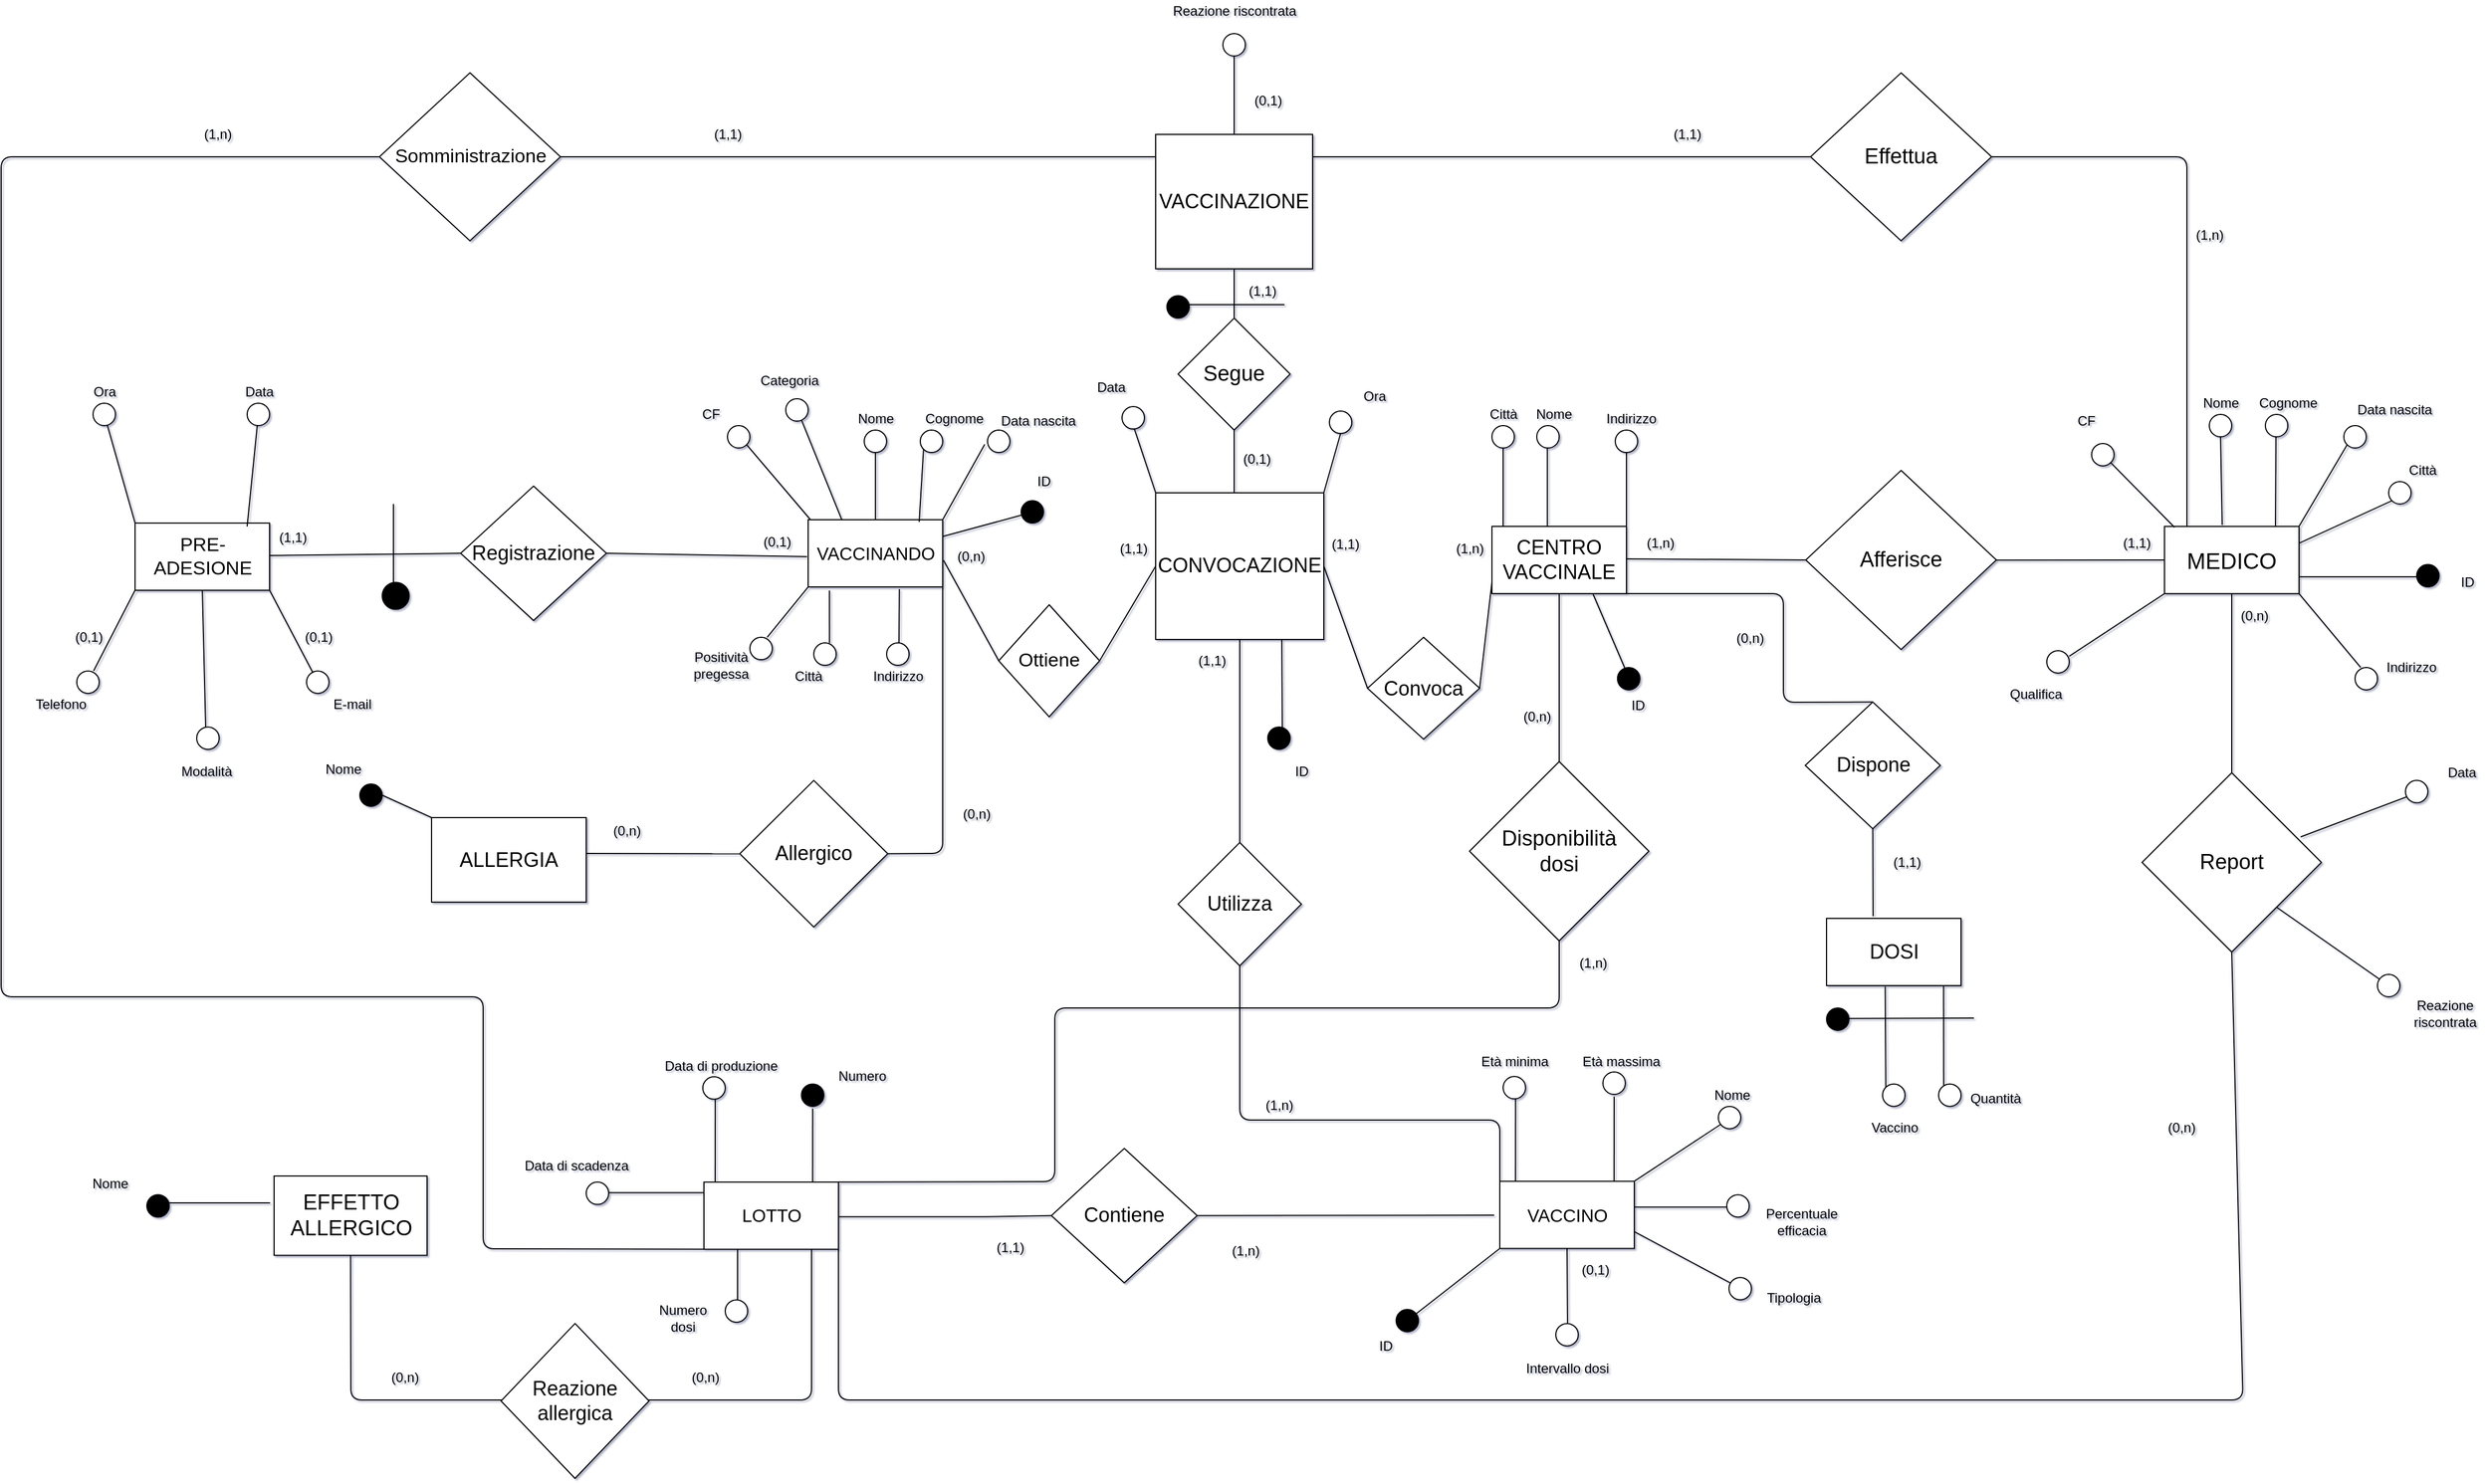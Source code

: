 <mxfile version="15.0.3" type="github" pages="2">
  <diagram id="3u40vcGfyuTVciJH6JJ8" name="ERristr">
    <mxGraphModel dx="1847" dy="1167" grid="1" gridSize="10" guides="1" tooltips="1" connect="1" arrows="1" fold="1" page="0" pageScale="1" pageWidth="1100" pageHeight="850" math="0" shadow="1">
      <root>
        <mxCell id="0" />
        <mxCell id="1" parent="0" />
        <mxCell id="0F26rQ8Cb6kZ93_CO29N-31" value="" style="endArrow=none;html=1;exitX=1.006;exitY=0.81;exitDx=0;exitDy=0;exitPerimeter=0;entryX=0;entryY=0.5;entryDx=0;entryDy=0;" parent="1" source="e-IhfpROFF-9cVEiDw-P-118" target="Ymw58HZMhXYJ-UXBoH49-5" edge="1">
          <mxGeometry width="50" height="50" relative="1" as="geometry">
            <mxPoint x="632.88" y="370.14" as="sourcePoint" />
            <mxPoint x="650" y="490" as="targetPoint" />
          </mxGeometry>
        </mxCell>
        <mxCell id="0F26rQ8Cb6kZ93_CO29N-32" value="&lt;font style=&quot;font-size: 18px&quot;&gt;CONVOCAZIONE&lt;/font&gt;" style="rectangle;whiteSpace=wrap;html=1;strokeWidth=1;fillColor=#FFFFFF;" parent="1" vertex="1">
          <mxGeometry x="780" y="310.0" width="150" height="130.96" as="geometry" />
        </mxCell>
        <mxCell id="0F26rQ8Cb6kZ93_CO29N-33" value="" style="endArrow=none;html=1;exitX=1;exitY=0.5;exitDx=0;exitDy=0;entryX=1.036;entryY=1.364;entryDx=0;entryDy=0;entryPerimeter=0;" parent="1" source="Ymw58HZMhXYJ-UXBoH49-7" target="0F26rQ8Cb6kZ93_CO29N-53" edge="1">
          <mxGeometry width="50" height="50" relative="1" as="geometry">
            <mxPoint x="1050" y="520" as="sourcePoint" />
            <mxPoint x="1077.12" y="369.29" as="targetPoint" />
          </mxGeometry>
        </mxCell>
        <mxCell id="0F26rQ8Cb6kZ93_CO29N-34" value="&lt;font style=&quot;font-size: 18px&quot;&gt;CENTRO VACCINALE&lt;/font&gt;" style="rounded=0;whiteSpace=wrap;html=1;strokeWidth=1;fillColor=#FFFFFF;" parent="1" vertex="1">
          <mxGeometry x="1080" y="340" width="120" height="60" as="geometry" />
        </mxCell>
        <mxCell id="0F26rQ8Cb6kZ93_CO29N-39" value="" style="ellipse;whiteSpace=wrap;html=1;aspect=fixed;strokeWidth=1;" parent="1" vertex="1">
          <mxGeometry x="1080" y="250" width="20" height="20" as="geometry" />
        </mxCell>
        <mxCell id="0F26rQ8Cb6kZ93_CO29N-40" value="" style="ellipse;whiteSpace=wrap;html=1;aspect=fixed;strokeWidth=1;" parent="1" vertex="1">
          <mxGeometry x="1120" y="250" width="20" height="20" as="geometry" />
        </mxCell>
        <mxCell id="0F26rQ8Cb6kZ93_CO29N-41" value="" style="ellipse;whiteSpace=wrap;html=1;aspect=fixed;strokeWidth=1;" parent="1" vertex="1">
          <mxGeometry x="1190" y="254.04" width="20" height="20" as="geometry" />
        </mxCell>
        <mxCell id="0F26rQ8Cb6kZ93_CO29N-42" value="" style="endArrow=none;html=1;entryX=0;entryY=1;entryDx=0;entryDy=0;" parent="1" edge="1">
          <mxGeometry width="50" height="50" relative="1" as="geometry">
            <mxPoint x="1090" y="340" as="sourcePoint" />
            <mxPoint x="1089.999" y="270.001" as="targetPoint" />
            <Array as="points" />
          </mxGeometry>
        </mxCell>
        <mxCell id="0F26rQ8Cb6kZ93_CO29N-43" value="" style="endArrow=none;html=1;entryX=0;entryY=1;entryDx=0;entryDy=0;" parent="1" edge="1">
          <mxGeometry width="50" height="50" relative="1" as="geometry">
            <mxPoint x="1129.41" y="340" as="sourcePoint" />
            <mxPoint x="1129.409" y="270.001" as="targetPoint" />
            <Array as="points" />
          </mxGeometry>
        </mxCell>
        <mxCell id="0F26rQ8Cb6kZ93_CO29N-44" value="" style="endArrow=none;html=1;entryX=1;entryY=0;entryDx=0;entryDy=0;exitX=0.5;exitY=1;exitDx=0;exitDy=0;" parent="1" target="0F26rQ8Cb6kZ93_CO29N-34" edge="1" source="0F26rQ8Cb6kZ93_CO29N-41">
          <mxGeometry width="50" height="50" relative="1" as="geometry">
            <mxPoint x="1200" y="300" as="sourcePoint" />
            <mxPoint x="1279.499" y="400.001" as="targetPoint" />
            <Array as="points" />
          </mxGeometry>
        </mxCell>
        <mxCell id="0F26rQ8Cb6kZ93_CO29N-46" value="Città" style="text;html=1;align=center;verticalAlign=middle;resizable=0;points=[];autosize=1;strokeColor=none;" parent="1" vertex="1">
          <mxGeometry x="1070" y="230" width="40" height="20" as="geometry" />
        </mxCell>
        <mxCell id="0F26rQ8Cb6kZ93_CO29N-47" value="Nome" style="text;html=1;align=center;verticalAlign=middle;resizable=0;points=[];autosize=1;strokeColor=none;" parent="1" vertex="1">
          <mxGeometry x="1110" y="230" width="50" height="20" as="geometry" />
        </mxCell>
        <mxCell id="0F26rQ8Cb6kZ93_CO29N-53" value="(1,n)" style="text;html=1;align=center;verticalAlign=middle;resizable=0;points=[];autosize=1;strokeColor=none;" parent="1" vertex="1">
          <mxGeometry x="1040" y="350" width="40" height="20" as="geometry" />
        </mxCell>
        <mxCell id="0F26rQ8Cb6kZ93_CO29N-58" value="&lt;font style=&quot;font-size: 18px&quot;&gt;VACCINAZIONE&lt;/font&gt;" style="rectangle;whiteSpace=wrap;html=1;strokeWidth=1;fillColor=#FFFFFF;" parent="1" vertex="1">
          <mxGeometry x="780" y="-10" width="140" height="120" as="geometry" />
        </mxCell>
        <mxCell id="0F26rQ8Cb6kZ93_CO29N-76" value="Indirizzo" style="text;html=1;align=center;verticalAlign=middle;resizable=0;points=[];autosize=1;strokeColor=none;" parent="1" vertex="1">
          <mxGeometry x="1174" y="234.04" width="60" height="20" as="geometry" />
        </mxCell>
        <mxCell id="0F26rQ8Cb6kZ93_CO29N-77" value="" style="endArrow=none;html=1;exitX=1.024;exitY=0.507;exitDx=0;exitDy=0;exitPerimeter=0;entryX=0;entryY=0.5;entryDx=0;entryDy=0;" parent="1" target="0F26rQ8Cb6kZ93_CO29N-79" edge="1">
          <mxGeometry width="50" height="50" relative="1" as="geometry">
            <mxPoint x="1200" y="368.96" as="sourcePoint" />
            <mxPoint x="1357.12" y="368.82" as="targetPoint" />
          </mxGeometry>
        </mxCell>
        <mxCell id="0F26rQ8Cb6kZ93_CO29N-78" value="&lt;div&gt;&lt;font style=&quot;font-size: 19px&quot;&gt;Disponibilità &lt;br&gt;&lt;/font&gt;&lt;/div&gt;&lt;div&gt;&lt;font style=&quot;font-size: 19px&quot;&gt;dosi&lt;/font&gt;&lt;/div&gt;" style="rhombus;whiteSpace=wrap;html=1;strokeWidth=1;fillColor=#FFFFFF;" parent="1" vertex="1">
          <mxGeometry x="1060" y="550" width="160" height="160" as="geometry" />
        </mxCell>
        <mxCell id="0F26rQ8Cb6kZ93_CO29N-79" value="&lt;font style=&quot;font-size: 19px&quot;&gt;Afferisce&lt;/font&gt;" style="rhombus;whiteSpace=wrap;html=1;strokeWidth=1;fillColor=#FFFFFF;" parent="1" vertex="1">
          <mxGeometry x="1360" y="290" width="170" height="160" as="geometry" />
        </mxCell>
        <mxCell id="0F26rQ8Cb6kZ93_CO29N-80" value="" style="endArrow=none;html=1;exitX=1.024;exitY=0.507;exitDx=0;exitDy=0;exitPerimeter=0;" parent="1" edge="1">
          <mxGeometry width="50" height="50" relative="1" as="geometry">
            <mxPoint x="1530" y="370.14" as="sourcePoint" />
            <mxPoint x="1687.12" y="370.0" as="targetPoint" />
          </mxGeometry>
        </mxCell>
        <mxCell id="0F26rQ8Cb6kZ93_CO29N-111" value="" style="endArrow=none;html=1;exitX=0.5;exitY=1;exitDx=0;exitDy=0;entryX=0.5;entryY=0;entryDx=0;entryDy=0;" parent="1" source="0F26rQ8Cb6kZ93_CO29N-34" target="0F26rQ8Cb6kZ93_CO29N-78" edge="1">
          <mxGeometry width="50" height="50" relative="1" as="geometry">
            <mxPoint x="1150" y="479.55" as="sourcePoint" />
            <mxPoint x="1307.12" y="479.41" as="targetPoint" />
          </mxGeometry>
        </mxCell>
        <mxCell id="0F26rQ8Cb6kZ93_CO29N-112" value="" style="endArrow=none;html=1;exitX=0.5;exitY=1;exitDx=0;exitDy=0;entryX=1;entryY=0;entryDx=0;entryDy=0;" parent="1" target="0F26rQ8Cb6kZ93_CO29N-169" edge="1">
          <mxGeometry width="50" height="50" relative="1" as="geometry">
            <mxPoint x="1140" y="710" as="sourcePoint" />
            <mxPoint x="1142" y="929" as="targetPoint" />
            <Array as="points">
              <mxPoint x="1140" y="770" />
              <mxPoint x="690" y="770" />
              <mxPoint x="690" y="925" />
            </Array>
          </mxGeometry>
        </mxCell>
        <mxCell id="0F26rQ8Cb6kZ93_CO29N-124" value="(1,n)" style="text;html=1;align=center;verticalAlign=middle;resizable=0;points=[];autosize=1;strokeColor=none;" parent="1" vertex="1">
          <mxGeometry x="1212" y="346" width="35" height="18" as="geometry" />
        </mxCell>
        <mxCell id="0F26rQ8Cb6kZ93_CO29N-125" value="(0,n)" style="text;html=1;align=center;verticalAlign=middle;resizable=0;points=[];autosize=1;strokeColor=none;" parent="1" vertex="1">
          <mxGeometry x="1102" y="501.08" width="35" height="18" as="geometry" />
        </mxCell>
        <mxCell id="0F26rQ8Cb6kZ93_CO29N-141" value="" style="endArrow=none;html=1;entryX=1;entryY=0.5;entryDx=0;entryDy=0;" parent="1" target="0F26rQ8Cb6kZ93_CO29N-168" edge="1">
          <mxGeometry width="50" height="50" relative="1" as="geometry">
            <mxPoint x="1082" y="955" as="sourcePoint" />
            <mxPoint x="830" y="929" as="targetPoint" />
          </mxGeometry>
        </mxCell>
        <mxCell id="0F26rQ8Cb6kZ93_CO29N-143" value="" style="endArrow=none;html=1;exitX=0;exitY=0.5;exitDx=0;exitDy=0;" parent="1" source="0F26rQ8Cb6kZ93_CO29N-168" edge="1">
          <mxGeometry width="50" height="50" relative="1" as="geometry">
            <mxPoint x="647" y="955.83" as="sourcePoint" />
            <mxPoint x="507" y="956.42" as="targetPoint" />
            <Array as="points">
              <mxPoint x="627" y="956.42" />
              <mxPoint x="457" y="956.42" />
            </Array>
          </mxGeometry>
        </mxCell>
        <mxCell id="0F26rQ8Cb6kZ93_CO29N-145" value="" style="endArrow=none;html=1;entryX=0.5;entryY=1;entryDx=0;entryDy=0;" parent="1" target="q9LDl1yz-0mYo0iGjOJ9-22" edge="1">
          <mxGeometry width="50" height="50" relative="1" as="geometry">
            <mxPoint x="473" y="985.42" as="sourcePoint" />
            <mxPoint x="60" y="1120" as="targetPoint" />
            <Array as="points">
              <mxPoint x="473" y="1120" />
              <mxPoint x="62" y="1120" />
            </Array>
          </mxGeometry>
        </mxCell>
        <mxCell id="0F26rQ8Cb6kZ93_CO29N-146" value="" style="endArrow=none;html=1;entryX=0.721;entryY=-0.003;entryDx=0;entryDy=0;entryPerimeter=0;" parent="1" edge="1">
          <mxGeometry width="50" height="50" relative="1" as="geometry">
            <mxPoint x="474" y="859.84" as="sourcePoint" />
            <mxPoint x="473.935" y="935.42" as="targetPoint" />
          </mxGeometry>
        </mxCell>
        <mxCell id="0F26rQ8Cb6kZ93_CO29N-147" value="" style="endArrow=none;html=1;entryX=0.721;entryY=-0.003;entryDx=0;entryDy=0;entryPerimeter=0;" parent="1" edge="1">
          <mxGeometry width="50" height="50" relative="1" as="geometry">
            <mxPoint x="387.07" y="849.84" as="sourcePoint" />
            <mxPoint x="387.005" y="925.42" as="targetPoint" />
          </mxGeometry>
        </mxCell>
        <mxCell id="0F26rQ8Cb6kZ93_CO29N-148" value="" style="ellipse;whiteSpace=wrap;html=1;aspect=fixed;strokeWidth=1;fillColor=#000000;" parent="1" vertex="1">
          <mxGeometry x="464" y="837.84" width="20" height="20" as="geometry" />
        </mxCell>
        <mxCell id="0F26rQ8Cb6kZ93_CO29N-149" value="" style="ellipse;whiteSpace=wrap;html=1;aspect=fixed;strokeWidth=1;" parent="1" vertex="1">
          <mxGeometry x="376" y="831.42" width="20" height="20" as="geometry" />
        </mxCell>
        <mxCell id="0F26rQ8Cb6kZ93_CO29N-150" value="Data di produzione" style="text;html=1;align=center;verticalAlign=middle;resizable=0;points=[];autosize=1;strokeColor=none;" parent="1" vertex="1">
          <mxGeometry x="337" y="813.42" width="110" height="18" as="geometry" />
        </mxCell>
        <mxCell id="0F26rQ8Cb6kZ93_CO29N-151" value="Numero" style="text;html=1;align=center;verticalAlign=middle;resizable=0;points=[];autosize=1;strokeColor=none;" parent="1" vertex="1">
          <mxGeometry x="488" y="820.84" width="60" height="20" as="geometry" />
        </mxCell>
        <mxCell id="0F26rQ8Cb6kZ93_CO29N-154" value="" style="endArrow=none;html=1;" parent="1" edge="1">
          <mxGeometry width="50" height="50" relative="1" as="geometry">
            <mxPoint x="292" y="934.83" as="sourcePoint" />
            <mxPoint x="377" y="934.83" as="targetPoint" />
          </mxGeometry>
        </mxCell>
        <mxCell id="0F26rQ8Cb6kZ93_CO29N-155" value="" style="ellipse;whiteSpace=wrap;html=1;aspect=fixed;strokeWidth=1;fillColor=#FFFFFF;" parent="1" vertex="1">
          <mxGeometry x="272" y="925.42" width="20" height="20" as="geometry" />
        </mxCell>
        <mxCell id="0F26rQ8Cb6kZ93_CO29N-156" value="Data di scadenza" style="text;html=1;align=center;verticalAlign=middle;resizable=0;points=[];autosize=1;strokeColor=none;" parent="1" vertex="1">
          <mxGeometry x="208" y="901.42" width="110" height="20" as="geometry" />
        </mxCell>
        <mxCell id="0F26rQ8Cb6kZ93_CO29N-159" value="(1,n)" style="text;html=1;align=center;verticalAlign=middle;resizable=0;points=[];autosize=1;strokeColor=none;" parent="1" vertex="1">
          <mxGeometry x="840" y="976.71" width="40" height="20" as="geometry" />
        </mxCell>
        <mxCell id="0F26rQ8Cb6kZ93_CO29N-160" value="(0,n)" style="text;html=1;align=center;verticalAlign=middle;resizable=0;points=[];autosize=1;strokeColor=none;" parent="1" vertex="1">
          <mxGeometry x="358" y="1090" width="40" height="20" as="geometry" />
        </mxCell>
        <mxCell id="0F26rQ8Cb6kZ93_CO29N-168" value="&lt;font style=&quot;font-size: 18px&quot;&gt;Contiene&lt;/font&gt;" style="rhombus;whiteSpace=wrap;html=1;strokeWidth=1;fillColor=#FFFFFF;" parent="1" vertex="1">
          <mxGeometry x="687" y="895.42" width="130" height="120" as="geometry" />
        </mxCell>
        <mxCell id="0F26rQ8Cb6kZ93_CO29N-169" value="" style="rounded=0;whiteSpace=wrap;html=1;" parent="1" vertex="1">
          <mxGeometry x="377" y="925.42" width="120" height="60" as="geometry" />
        </mxCell>
        <mxCell id="0F26rQ8Cb6kZ93_CO29N-170" value="LOTTO" style="text;html=1;resizable=0;autosize=1;align=center;verticalAlign=middle;points=[];fillColor=none;strokeColor=none;rounded=0;fontSize=16;" parent="1" vertex="1">
          <mxGeometry x="402" y="945.42" width="70" height="20" as="geometry" />
        </mxCell>
        <mxCell id="0F26rQ8Cb6kZ93_CO29N-195" value="&lt;font style=&quot;font-size: 18px&quot;&gt;Registrazione&lt;/font&gt;" style="rhombus;whiteSpace=wrap;html=1;strokeWidth=1;fillColor=#FFFFFF;" parent="1" vertex="1">
          <mxGeometry x="160" y="304.04" width="130" height="120" as="geometry" />
        </mxCell>
        <mxCell id="0F26rQ8Cb6kZ93_CO29N-196" value="" style="endArrow=none;html=1;entryX=0;entryY=0.5;entryDx=0;entryDy=0;" parent="1" target="0F26rQ8Cb6kZ93_CO29N-195" edge="1">
          <mxGeometry width="50" height="50" relative="1" as="geometry">
            <mxPoint x="-10" y="366" as="sourcePoint" />
            <mxPoint x="190" y="366" as="targetPoint" />
          </mxGeometry>
        </mxCell>
        <mxCell id="4PJkP2hZGQYC7vFWOn__-6" value="&lt;font style=&quot;font-size: 19px&quot;&gt;Report&lt;/font&gt;" style="rhombus;whiteSpace=wrap;html=1;strokeWidth=1;fillColor=#FFFFFF;" parent="1" vertex="1">
          <mxGeometry x="1660" y="560" width="160" height="160" as="geometry" />
        </mxCell>
        <mxCell id="e-IhfpROFF-9cVEiDw-P-52" value="&lt;font style=&quot;font-size: 17px&quot;&gt;PRE-ADESIONE&lt;/font&gt;" style="rounded=0;whiteSpace=wrap;html=1;" parent="1" vertex="1">
          <mxGeometry x="-130.5" y="337.04" width="120" height="60" as="geometry" />
        </mxCell>
        <mxCell id="e-IhfpROFF-9cVEiDw-P-53" value="" style="endArrow=none;html=1;exitX=0.669;exitY=0.192;exitDx=0;exitDy=0;exitPerimeter=0;" parent="1" edge="1">
          <mxGeometry width="50" height="50" relative="1" as="geometry">
            <mxPoint x="-30.53" y="340.04" as="sourcePoint" />
            <mxPoint x="-20.5" y="240.0" as="targetPoint" />
          </mxGeometry>
        </mxCell>
        <mxCell id="e-IhfpROFF-9cVEiDw-P-54" value="" style="ellipse;whiteSpace=wrap;html=1;aspect=fixed;strokeWidth=1;" parent="1" vertex="1">
          <mxGeometry x="-30.5" y="230.0" width="20" height="20" as="geometry" />
        </mxCell>
        <mxCell id="e-IhfpROFF-9cVEiDw-P-55" value="Data " style="text;html=1;align=center;verticalAlign=middle;resizable=0;points=[];autosize=1;strokeColor=none;" parent="1" vertex="1">
          <mxGeometry x="-40.5" y="210.0" width="40" height="20" as="geometry" />
        </mxCell>
        <mxCell id="e-IhfpROFF-9cVEiDw-P-56" value="" style="endArrow=none;html=1;exitX=0;exitY=0;exitDx=0;exitDy=0;" parent="1" edge="1">
          <mxGeometry width="50" height="50" relative="1" as="geometry">
            <mxPoint x="-130.5" y="337.04" as="sourcePoint" />
            <mxPoint x="-158" y="240.0" as="targetPoint" />
          </mxGeometry>
        </mxCell>
        <mxCell id="e-IhfpROFF-9cVEiDw-P-57" value="" style="ellipse;whiteSpace=wrap;html=1;aspect=fixed;strokeWidth=1;" parent="1" vertex="1">
          <mxGeometry x="-168" y="230.0" width="20" height="20" as="geometry" />
        </mxCell>
        <mxCell id="e-IhfpROFF-9cVEiDw-P-58" value="Ora" style="text;html=1;align=center;verticalAlign=middle;resizable=0;points=[];autosize=1;strokeColor=none;" parent="1" vertex="1">
          <mxGeometry x="-178" y="210.0" width="40" height="20" as="geometry" />
        </mxCell>
        <mxCell id="e-IhfpROFF-9cVEiDw-P-61" value="(1,1)" style="text;html=1;align=center;verticalAlign=middle;resizable=0;points=[];autosize=1;strokeColor=none;" parent="1" vertex="1">
          <mxGeometry x="-10.5" y="340.04" width="40" height="20" as="geometry" />
        </mxCell>
        <mxCell id="e-IhfpROFF-9cVEiDw-P-64" value="" style="endArrow=none;html=1;entryX=0;entryY=1;entryDx=0;entryDy=0;" parent="1" target="e-IhfpROFF-9cVEiDw-P-52" edge="1">
          <mxGeometry width="50" height="50" relative="1" as="geometry">
            <mxPoint x="-167.5" y="469.04" as="sourcePoint" />
            <mxPoint x="-148" y="250.0" as="targetPoint" />
          </mxGeometry>
        </mxCell>
        <mxCell id="e-IhfpROFF-9cVEiDw-P-65" value="" style="endArrow=none;html=1;entryX=1;entryY=1;entryDx=0;entryDy=0;" parent="1" target="e-IhfpROFF-9cVEiDw-P-52" edge="1">
          <mxGeometry width="50" height="50" relative="1" as="geometry">
            <mxPoint x="32.5" y="479.04" as="sourcePoint" />
            <mxPoint x="22.5" y="549.04" as="targetPoint" />
          </mxGeometry>
        </mxCell>
        <mxCell id="e-IhfpROFF-9cVEiDw-P-66" value="" style="endArrow=none;html=1;entryX=0.5;entryY=1;entryDx=0;entryDy=0;" parent="1" target="e-IhfpROFF-9cVEiDw-P-52" edge="1">
          <mxGeometry width="50" height="50" relative="1" as="geometry">
            <mxPoint x="-67.5" y="519.04" as="sourcePoint" />
            <mxPoint x="22.5" y="549.04" as="targetPoint" />
          </mxGeometry>
        </mxCell>
        <mxCell id="e-IhfpROFF-9cVEiDw-P-67" value="" style="ellipse;whiteSpace=wrap;html=1;aspect=fixed;strokeWidth=1;" parent="1" vertex="1">
          <mxGeometry x="22.5" y="469.08" width="20" height="20" as="geometry" />
        </mxCell>
        <mxCell id="e-IhfpROFF-9cVEiDw-P-68" value="" style="ellipse;whiteSpace=wrap;html=1;aspect=fixed;strokeWidth=1;" parent="1" vertex="1">
          <mxGeometry x="-75.5" y="519.08" width="20" height="20" as="geometry" />
        </mxCell>
        <mxCell id="e-IhfpROFF-9cVEiDw-P-69" value="" style="ellipse;whiteSpace=wrap;html=1;aspect=fixed;strokeWidth=1;" parent="1" vertex="1">
          <mxGeometry x="-182.5" y="469.08" width="20" height="20" as="geometry" />
        </mxCell>
        <mxCell id="e-IhfpROFF-9cVEiDw-P-70" value="Telefono" style="text;html=1;align=center;verticalAlign=middle;resizable=0;points=[];autosize=1;strokeColor=none;" parent="1" vertex="1">
          <mxGeometry x="-227.5" y="489.04" width="60" height="20" as="geometry" />
        </mxCell>
        <mxCell id="e-IhfpROFF-9cVEiDw-P-71" value="E-mail" style="text;html=1;align=center;verticalAlign=middle;resizable=0;points=[];autosize=1;strokeColor=none;" parent="1" vertex="1">
          <mxGeometry x="37.5" y="489.04" width="50" height="20" as="geometry" />
        </mxCell>
        <mxCell id="e-IhfpROFF-9cVEiDw-P-72" value="(0,1)" style="text;html=1;align=center;verticalAlign=middle;resizable=0;points=[];autosize=1;strokeColor=none;" parent="1" vertex="1">
          <mxGeometry x="12.5" y="429.04" width="40" height="20" as="geometry" />
        </mxCell>
        <mxCell id="e-IhfpROFF-9cVEiDw-P-73" value="(0,1)" style="text;html=1;align=center;verticalAlign=middle;resizable=0;points=[];autosize=1;strokeColor=none;" parent="1" vertex="1">
          <mxGeometry x="-192.5" y="429.04" width="40" height="20" as="geometry" />
        </mxCell>
        <mxCell id="e-IhfpROFF-9cVEiDw-P-74" value="Modalità" style="text;html=1;align=center;verticalAlign=middle;resizable=0;points=[];autosize=1;strokeColor=none;" parent="1" vertex="1">
          <mxGeometry x="-97.5" y="549.04" width="60" height="20" as="geometry" />
        </mxCell>
        <mxCell id="e-IhfpROFF-9cVEiDw-P-117" value="" style="rounded=0;whiteSpace=wrap;html=1;" parent="1" vertex="1">
          <mxGeometry x="470" y="334.04" width="120" height="60" as="geometry" />
        </mxCell>
        <mxCell id="e-IhfpROFF-9cVEiDw-P-118" value="VACCINANDO" style="text;html=1;resizable=0;autosize=1;align=center;verticalAlign=middle;points=[];fillColor=none;strokeColor=none;rounded=0;fontSize=16;" parent="1" vertex="1">
          <mxGeometry x="470" y="354.04" width="120" height="20" as="geometry" />
        </mxCell>
        <mxCell id="e-IhfpROFF-9cVEiDw-P-119" value="" style="ellipse;whiteSpace=wrap;html=1;aspect=fixed;strokeWidth=1;fillColor=#FFFFFF;" parent="1" vertex="1">
          <mxGeometry x="398" y="250.0" width="20" height="20" as="geometry" />
        </mxCell>
        <mxCell id="e-IhfpROFF-9cVEiDw-P-120" value="" style="endArrow=none;html=1;entryX=1;entryY=1;entryDx=0;entryDy=0;" parent="1" target="e-IhfpROFF-9cVEiDw-P-119" edge="1">
          <mxGeometry width="50" height="50" relative="1" as="geometry">
            <mxPoint x="472" y="334.0" as="sourcePoint" />
            <mxPoint x="480.0" y="274.04" as="targetPoint" />
          </mxGeometry>
        </mxCell>
        <mxCell id="e-IhfpROFF-9cVEiDw-P-121" value="&lt;div&gt;CF&lt;/div&gt;" style="text;html=1;align=center;verticalAlign=middle;resizable=0;points=[];autosize=1;strokeColor=none;" parent="1" vertex="1">
          <mxGeometry x="368" y="230" width="30" height="20" as="geometry" />
        </mxCell>
        <mxCell id="e-IhfpROFF-9cVEiDw-P-122" value="" style="ellipse;whiteSpace=wrap;html=1;aspect=fixed;strokeWidth=1;" parent="1" vertex="1">
          <mxGeometry x="520" y="254.04" width="20" height="20" as="geometry" />
        </mxCell>
        <mxCell id="e-IhfpROFF-9cVEiDw-P-123" value="" style="endArrow=none;html=1;entryX=0.5;entryY=1;entryDx=0;entryDy=0;" parent="1" source="e-IhfpROFF-9cVEiDw-P-117" target="e-IhfpROFF-9cVEiDw-P-122" edge="1">
          <mxGeometry width="50" height="50" relative="1" as="geometry">
            <mxPoint x="880" y="424.04" as="sourcePoint" />
            <mxPoint x="930" y="374.04" as="targetPoint" />
          </mxGeometry>
        </mxCell>
        <mxCell id="e-IhfpROFF-9cVEiDw-P-124" value="Nome" style="text;html=1;align=center;verticalAlign=middle;resizable=0;points=[];autosize=1;strokeColor=none;" parent="1" vertex="1">
          <mxGeometry x="505" y="234.04" width="50" height="20" as="geometry" />
        </mxCell>
        <mxCell id="e-IhfpROFF-9cVEiDw-P-125" value="" style="ellipse;whiteSpace=wrap;html=1;aspect=fixed;strokeWidth=1;" parent="1" vertex="1">
          <mxGeometry x="570" y="254.04" width="20" height="20" as="geometry" />
        </mxCell>
        <mxCell id="e-IhfpROFF-9cVEiDw-P-126" value="" style="ellipse;whiteSpace=wrap;html=1;aspect=fixed;strokeWidth=1;" parent="1" vertex="1">
          <mxGeometry x="630" y="254.04" width="20" height="20" as="geometry" />
        </mxCell>
        <mxCell id="e-IhfpROFF-9cVEiDw-P-127" value="" style="endArrow=none;html=1;entryX=0;entryY=1;entryDx=0;entryDy=0;exitX=0.825;exitY=0.033;exitDx=0;exitDy=0;exitPerimeter=0;" parent="1" source="e-IhfpROFF-9cVEiDw-P-117" target="e-IhfpROFF-9cVEiDw-P-125" edge="1">
          <mxGeometry width="50" height="50" relative="1" as="geometry">
            <mxPoint x="540" y="344.04" as="sourcePoint" />
            <mxPoint x="540" y="284.04" as="targetPoint" />
            <Array as="points" />
          </mxGeometry>
        </mxCell>
        <mxCell id="e-IhfpROFF-9cVEiDw-P-128" value="" style="endArrow=none;html=1;exitX=1.021;exitY=-0.135;exitDx=0;exitDy=0;exitPerimeter=0;" parent="1" edge="1">
          <mxGeometry width="50" height="50" relative="1" as="geometry">
            <mxPoint x="590.0" y="334.04" as="sourcePoint" />
            <mxPoint x="627.48" y="266.74" as="targetPoint" />
          </mxGeometry>
        </mxCell>
        <mxCell id="e-IhfpROFF-9cVEiDw-P-129" value="Cognome" style="text;html=1;align=center;verticalAlign=middle;resizable=0;points=[];autosize=1;strokeColor=none;" parent="1" vertex="1">
          <mxGeometry x="565" y="234.04" width="70" height="20" as="geometry" />
        </mxCell>
        <mxCell id="e-IhfpROFF-9cVEiDw-P-130" value="Data nascita" style="text;html=1;align=center;verticalAlign=middle;resizable=0;points=[];autosize=1;strokeColor=none;" parent="1" vertex="1">
          <mxGeometry x="635" y="235.96" width="80" height="20" as="geometry" />
        </mxCell>
        <mxCell id="e-IhfpROFF-9cVEiDw-P-131" value="" style="endArrow=none;html=1;exitX=1;exitY=1;exitDx=0;exitDy=0;entryX=1;entryY=0.5;entryDx=0;entryDy=0;" parent="1" source="e-IhfpROFF-9cVEiDw-P-117" target="q9LDl1yz-0mYo0iGjOJ9-15" edge="1">
          <mxGeometry width="50" height="50" relative="1" as="geometry">
            <mxPoint x="602.52" y="361.34" as="sourcePoint" />
            <mxPoint x="590" y="540" as="targetPoint" />
            <Array as="points">
              <mxPoint x="590" y="632" />
            </Array>
          </mxGeometry>
        </mxCell>
        <mxCell id="e-IhfpROFF-9cVEiDw-P-134" value="(0,n)" style="text;html=1;align=center;verticalAlign=middle;resizable=0;points=[];autosize=1;strokeColor=none;" parent="1" vertex="1">
          <mxGeometry x="600" y="586.81" width="40" height="20" as="geometry" />
        </mxCell>
        <mxCell id="e-IhfpROFF-9cVEiDw-P-135" value="" style="endArrow=none;html=1;exitX=0.678;exitY=1.033;exitDx=0;exitDy=0;exitPerimeter=0;" parent="1" source="e-IhfpROFF-9cVEiDw-P-117" edge="1">
          <mxGeometry width="50" height="50" relative="1" as="geometry">
            <mxPoint x="600" y="404.04" as="sourcePoint" />
            <mxPoint x="551" y="444.04" as="targetPoint" />
          </mxGeometry>
        </mxCell>
        <mxCell id="e-IhfpROFF-9cVEiDw-P-136" value="" style="endArrow=none;html=1;exitX=0.158;exitY=1.053;exitDx=0;exitDy=0;exitPerimeter=0;" parent="1" source="e-IhfpROFF-9cVEiDw-P-117" edge="1">
          <mxGeometry width="50" height="50" relative="1" as="geometry">
            <mxPoint x="610" y="414.04" as="sourcePoint" />
            <mxPoint x="489.0" y="444.04" as="targetPoint" />
          </mxGeometry>
        </mxCell>
        <mxCell id="e-IhfpROFF-9cVEiDw-P-137" value="" style="ellipse;whiteSpace=wrap;html=1;aspect=fixed;strokeWidth=1;" parent="1" vertex="1">
          <mxGeometry x="540" y="444.04" width="20" height="20" as="geometry" />
        </mxCell>
        <mxCell id="e-IhfpROFF-9cVEiDw-P-138" value="" style="ellipse;whiteSpace=wrap;html=1;aspect=fixed;strokeWidth=1;" parent="1" vertex="1">
          <mxGeometry x="475" y="444.04" width="20" height="20" as="geometry" />
        </mxCell>
        <mxCell id="e-IhfpROFF-9cVEiDw-P-139" value="Indirizzo" style="text;html=1;align=center;verticalAlign=middle;resizable=0;points=[];autosize=1;strokeColor=none;" parent="1" vertex="1">
          <mxGeometry x="520" y="464.04" width="60" height="20" as="geometry" />
        </mxCell>
        <mxCell id="e-IhfpROFF-9cVEiDw-P-140" value="Città" style="text;html=1;align=center;verticalAlign=middle;resizable=0;points=[];autosize=1;strokeColor=none;" parent="1" vertex="1">
          <mxGeometry x="450" y="464.04" width="40" height="20" as="geometry" />
        </mxCell>
        <mxCell id="e-IhfpROFF-9cVEiDw-P-142" value="" style="endArrow=none;html=1;entryX=0;entryY=1;entryDx=0;entryDy=0;" parent="1" target="e-IhfpROFF-9cVEiDw-P-117" edge="1">
          <mxGeometry width="50" height="50" relative="1" as="geometry">
            <mxPoint x="433.41" y="439.04" as="sourcePoint" />
            <mxPoint x="433.41" y="379.04" as="targetPoint" />
          </mxGeometry>
        </mxCell>
        <mxCell id="e-IhfpROFF-9cVEiDw-P-143" value="" style="ellipse;whiteSpace=wrap;html=1;aspect=fixed;strokeWidth=1;" parent="1" vertex="1">
          <mxGeometry x="418" y="439.04" width="20" height="20" as="geometry" />
        </mxCell>
        <mxCell id="e-IhfpROFF-9cVEiDw-P-144" value="&lt;div&gt;Positività &lt;br&gt;&lt;/div&gt;&lt;div&gt;pregessa&lt;/div&gt;" style="text;html=1;align=center;verticalAlign=middle;resizable=0;points=[];autosize=1;strokeColor=none;" parent="1" vertex="1">
          <mxGeometry x="362" y="449.04" width="60" height="30" as="geometry" />
        </mxCell>
        <mxCell id="e-IhfpROFF-9cVEiDw-P-147" value="" style="endArrow=none;html=1;exitX=0.25;exitY=0;exitDx=0;exitDy=0;" parent="1" source="e-IhfpROFF-9cVEiDw-P-117" edge="1">
          <mxGeometry width="50" height="50" relative="1" as="geometry">
            <mxPoint x="492" y="330.0" as="sourcePoint" />
            <mxPoint x="462" y="240" as="targetPoint" />
          </mxGeometry>
        </mxCell>
        <mxCell id="e-IhfpROFF-9cVEiDw-P-148" value="" style="ellipse;whiteSpace=wrap;html=1;aspect=fixed;strokeWidth=1;" parent="1" vertex="1">
          <mxGeometry x="450" y="226" width="20" height="20" as="geometry" />
        </mxCell>
        <mxCell id="e-IhfpROFF-9cVEiDw-P-149" value="Categoria" style="text;html=1;align=center;verticalAlign=middle;resizable=0;points=[];autosize=1;strokeColor=none;" parent="1" vertex="1">
          <mxGeometry x="418" y="200" width="70" height="20" as="geometry" />
        </mxCell>
        <mxCell id="e-IhfpROFF-9cVEiDw-P-150" value="" style="endArrow=none;html=1;exitX=1;exitY=0.5;exitDx=0;exitDy=0;" parent="1" source="0F26rQ8Cb6kZ93_CO29N-195" edge="1">
          <mxGeometry width="50" height="50" relative="1" as="geometry">
            <mxPoint x="420" y="470" as="sourcePoint" />
            <mxPoint x="469" y="367" as="targetPoint" />
            <Array as="points" />
          </mxGeometry>
        </mxCell>
        <mxCell id="e-IhfpROFF-9cVEiDw-P-151" value="(0,n)" style="text;html=1;align=center;verticalAlign=middle;resizable=0;points=[];autosize=1;strokeColor=none;" parent="1" vertex="1">
          <mxGeometry x="595" y="357.04" width="40" height="20" as="geometry" />
        </mxCell>
        <mxCell id="e-IhfpROFF-9cVEiDw-P-152" value="(0,1)" style="text;html=1;align=center;verticalAlign=middle;resizable=0;points=[];autosize=1;strokeColor=none;" parent="1" vertex="1">
          <mxGeometry x="422" y="344" width="40" height="20" as="geometry" />
        </mxCell>
        <mxCell id="e-IhfpROFF-9cVEiDw-P-182" value="" style="endArrow=none;html=1;" parent="1" edge="1">
          <mxGeometry width="50" height="50" relative="1" as="geometry">
            <mxPoint x="1207" y="947.71" as="sourcePoint" />
            <mxPoint x="1292.0" y="947.71" as="targetPoint" />
          </mxGeometry>
        </mxCell>
        <mxCell id="e-IhfpROFF-9cVEiDw-P-183" value="" style="endArrow=none;html=1;entryX=0.721;entryY=-0.003;entryDx=0;entryDy=0;entryPerimeter=0;" parent="1" edge="1">
          <mxGeometry width="50" height="50" relative="1" as="geometry">
            <mxPoint x="1189" y="849.13" as="sourcePoint" />
            <mxPoint x="1188.935" y="924.71" as="targetPoint" />
          </mxGeometry>
        </mxCell>
        <mxCell id="e-IhfpROFF-9cVEiDw-P-184" value="" style="endArrow=none;html=1;entryX=0.721;entryY=-0.003;entryDx=0;entryDy=0;entryPerimeter=0;" parent="1" edge="1">
          <mxGeometry width="50" height="50" relative="1" as="geometry">
            <mxPoint x="1101.07" y="849.55" as="sourcePoint" />
            <mxPoint x="1101.005" y="925.13" as="targetPoint" />
          </mxGeometry>
        </mxCell>
        <mxCell id="e-IhfpROFF-9cVEiDw-P-185" value="" style="ellipse;whiteSpace=wrap;html=1;aspect=fixed;strokeWidth=1;" parent="1" vertex="1">
          <mxGeometry x="1179" y="827.13" width="20" height="20" as="geometry" />
        </mxCell>
        <mxCell id="e-IhfpROFF-9cVEiDw-P-186" value="" style="ellipse;whiteSpace=wrap;html=1;aspect=fixed;strokeWidth=1;" parent="1" vertex="1">
          <mxGeometry x="1090" y="831.13" width="20" height="20" as="geometry" />
        </mxCell>
        <mxCell id="e-IhfpROFF-9cVEiDw-P-187" value="Età minima" style="text;html=1;align=center;verticalAlign=middle;resizable=0;points=[];autosize=1;strokeColor=none;" parent="1" vertex="1">
          <mxGeometry x="1065" y="809.13" width="70" height="18" as="geometry" />
        </mxCell>
        <mxCell id="e-IhfpROFF-9cVEiDw-P-188" value="&lt;div&gt;Età massima&lt;/div&gt;&lt;div&gt;&lt;br&gt;&lt;/div&gt;" style="text;html=1;align=center;verticalAlign=middle;resizable=0;points=[];autosize=1;strokeColor=none;" parent="1" vertex="1">
          <mxGeometry x="1155" y="809.13" width="79" height="32" as="geometry" />
        </mxCell>
        <mxCell id="e-IhfpROFF-9cVEiDw-P-189" value="" style="ellipse;whiteSpace=wrap;html=1;aspect=fixed;strokeWidth=1;" parent="1" vertex="1">
          <mxGeometry x="1289.5" y="936.71" width="20" height="20" as="geometry" />
        </mxCell>
        <mxCell id="e-IhfpROFF-9cVEiDw-P-190" value="&lt;div&gt;Percentuale &lt;br&gt;&lt;/div&gt;&lt;div&gt;efficacia&lt;/div&gt;" style="text;html=1;align=center;verticalAlign=middle;resizable=0;points=[];autosize=1;strokeColor=none;" parent="1" vertex="1">
          <mxGeometry x="1318.5" y="944.71" width="74" height="32" as="geometry" />
        </mxCell>
        <mxCell id="e-IhfpROFF-9cVEiDw-P-191" value="" style="endArrow=none;html=1;entryX=1;entryY=0.75;entryDx=0;entryDy=0;" parent="1" target="e-IhfpROFF-9cVEiDw-P-194" edge="1">
          <mxGeometry width="50" height="50" relative="1" as="geometry">
            <mxPoint x="1295" y="1016.71" as="sourcePoint" />
            <mxPoint x="1387" y="1017.12" as="targetPoint" />
          </mxGeometry>
        </mxCell>
        <mxCell id="e-IhfpROFF-9cVEiDw-P-193" value="Tipologia" style="text;html=1;align=center;verticalAlign=middle;resizable=0;points=[];autosize=1;strokeColor=none;" parent="1" vertex="1">
          <mxGeometry x="1318.5" y="1019.13" width="60" height="20" as="geometry" />
        </mxCell>
        <mxCell id="e-IhfpROFF-9cVEiDw-P-194" value="" style="rounded=0;whiteSpace=wrap;html=1;" parent="1" vertex="1">
          <mxGeometry x="1087" y="924.71" width="120" height="60" as="geometry" />
        </mxCell>
        <mxCell id="e-IhfpROFF-9cVEiDw-P-195" value="VACCINO" style="text;html=1;resizable=0;autosize=1;align=center;verticalAlign=middle;points=[];fillColor=none;strokeColor=none;rounded=0;fontSize=16;" parent="1" vertex="1">
          <mxGeometry x="1102" y="944.71" width="90" height="20" as="geometry" />
        </mxCell>
        <mxCell id="e-IhfpROFF-9cVEiDw-P-196" value="" style="endArrow=none;html=1;entryX=0;entryY=1;entryDx=0;entryDy=0;startArrow=none;" parent="1" source="dz3Hj1aSV36oLWXCm7tV-2" target="e-IhfpROFF-9cVEiDw-P-194" edge="1">
          <mxGeometry width="50" height="50" relative="1" as="geometry">
            <mxPoint x="1010.5" y="1049.13" as="sourcePoint" />
            <mxPoint x="980.5" y="1049.13" as="targetPoint" />
          </mxGeometry>
        </mxCell>
        <mxCell id="e-IhfpROFF-9cVEiDw-P-197" value="" style="endArrow=none;html=1;entryX=0.5;entryY=1;entryDx=0;entryDy=0;" parent="1" target="e-IhfpROFF-9cVEiDw-P-194" edge="1">
          <mxGeometry width="50" height="50" relative="1" as="geometry">
            <mxPoint x="1147.5" y="1059.13" as="sourcePoint" />
            <mxPoint x="980.5" y="1049.13" as="targetPoint" />
          </mxGeometry>
        </mxCell>
        <mxCell id="e-IhfpROFF-9cVEiDw-P-198" value="" style="ellipse;whiteSpace=wrap;html=1;aspect=fixed;strokeWidth=1;" parent="1" vertex="1">
          <mxGeometry x="1137" y="1051.71" width="20" height="20" as="geometry" />
        </mxCell>
        <mxCell id="e-IhfpROFF-9cVEiDw-P-199" value="" style="ellipse;whiteSpace=wrap;html=1;aspect=fixed;strokeWidth=1;" parent="1" vertex="1">
          <mxGeometry x="1291.5" y="1010.58" width="20" height="20" as="geometry" />
        </mxCell>
        <mxCell id="e-IhfpROFF-9cVEiDw-P-200" value="(0,1)" style="text;html=1;align=center;verticalAlign=middle;resizable=0;points=[];autosize=1;strokeColor=none;" parent="1" vertex="1">
          <mxGeometry x="1152" y="994.13" width="40" height="20" as="geometry" />
        </mxCell>
        <mxCell id="e-IhfpROFF-9cVEiDw-P-201" value="Intervallo dosi" style="text;html=1;align=center;verticalAlign=middle;resizable=0;points=[];autosize=1;strokeColor=none;" parent="1" vertex="1">
          <mxGeometry x="1102" y="1081.71" width="90" height="20" as="geometry" />
        </mxCell>
        <mxCell id="e-IhfpROFF-9cVEiDw-P-202" value="ID" style="text;html=1;align=center;verticalAlign=middle;resizable=0;points=[];autosize=1;strokeColor=none;" parent="1" vertex="1">
          <mxGeometry x="969.5" y="1061.71" width="30" height="20" as="geometry" />
        </mxCell>
        <mxCell id="e-IhfpROFF-9cVEiDw-P-234" value="&lt;blockquote style=&quot;font-size: 20px&quot;&gt;MEDICO&lt;/blockquote&gt;" style="whiteSpace=wrap;html=1;strokeWidth=1;fillColor=#FFFFFF;" parent="1" vertex="1">
          <mxGeometry x="1680" y="340.04" width="120" height="60" as="geometry" />
        </mxCell>
        <mxCell id="e-IhfpROFF-9cVEiDw-P-235" value="" style="endArrow=none;html=1;exitX=0.075;exitY=0.014;exitDx=0;exitDy=0;exitPerimeter=0;" parent="1" source="e-IhfpROFF-9cVEiDw-P-234" edge="1">
          <mxGeometry width="50" height="50" relative="1" as="geometry">
            <mxPoint x="1770" y="270" as="sourcePoint" />
            <mxPoint x="1625" y="275.96" as="targetPoint" />
            <Array as="points" />
          </mxGeometry>
        </mxCell>
        <mxCell id="e-IhfpROFF-9cVEiDw-P-236" value="" style="ellipse;whiteSpace=wrap;html=1;aspect=fixed;strokeWidth=1;fillColor=#FFFFFF;" parent="1" vertex="1">
          <mxGeometry x="1615" y="265.96" width="20" height="20" as="geometry" />
        </mxCell>
        <mxCell id="e-IhfpROFF-9cVEiDw-P-237" value="CF" style="text;html=1;align=center;verticalAlign=middle;resizable=0;points=[];autosize=1;strokeColor=none;" parent="1" vertex="1">
          <mxGeometry x="1595" y="235.96" width="30" height="20" as="geometry" />
        </mxCell>
        <mxCell id="e-IhfpROFF-9cVEiDw-P-238" value="" style="endArrow=none;html=1;exitX=0.429;exitY=-0.022;exitDx=0;exitDy=0;exitPerimeter=0;" parent="1" source="e-IhfpROFF-9cVEiDw-P-234" edge="1">
          <mxGeometry width="50" height="50" relative="1" as="geometry">
            <mxPoint x="1730" y="330.0" as="sourcePoint" />
            <mxPoint x="1730" y="259.16" as="targetPoint" />
            <Array as="points" />
          </mxGeometry>
        </mxCell>
        <mxCell id="e-IhfpROFF-9cVEiDw-P-239" value="" style="ellipse;whiteSpace=wrap;html=1;aspect=fixed;strokeWidth=1;" parent="1" vertex="1">
          <mxGeometry x="1720" y="240.0" width="20" height="20" as="geometry" />
        </mxCell>
        <mxCell id="e-IhfpROFF-9cVEiDw-P-240" value="" style="ellipse;whiteSpace=wrap;html=1;aspect=fixed;strokeWidth=1;" parent="1" vertex="1">
          <mxGeometry x="1770" y="240.0" width="20" height="20" as="geometry" />
        </mxCell>
        <mxCell id="e-IhfpROFF-9cVEiDw-P-241" value="" style="ellipse;whiteSpace=wrap;html=1;aspect=fixed;strokeWidth=1;" parent="1" vertex="1">
          <mxGeometry x="1840" y="250.0" width="20" height="20" as="geometry" />
        </mxCell>
        <mxCell id="e-IhfpROFF-9cVEiDw-P-242" value="" style="ellipse;whiteSpace=wrap;html=1;aspect=fixed;strokeWidth=1;" parent="1" vertex="1">
          <mxGeometry x="1880" y="300" width="20" height="20" as="geometry" />
        </mxCell>
        <mxCell id="e-IhfpROFF-9cVEiDw-P-243" value="" style="ellipse;whiteSpace=wrap;html=1;aspect=fixed;strokeWidth=1;" parent="1" vertex="1">
          <mxGeometry x="1850" y="465.96" width="20" height="20" as="geometry" />
        </mxCell>
        <mxCell id="e-IhfpROFF-9cVEiDw-P-244" value="" style="endArrow=none;html=1;" parent="1" edge="1">
          <mxGeometry width="50" height="50" relative="1" as="geometry">
            <mxPoint x="1779" y="340" as="sourcePoint" />
            <mxPoint x="1779.41" y="260.0" as="targetPoint" />
            <Array as="points" />
          </mxGeometry>
        </mxCell>
        <mxCell id="e-IhfpROFF-9cVEiDw-P-245" value="" style="endArrow=none;html=1;exitX=1;exitY=0;exitDx=0;exitDy=0;entryX=0;entryY=1;entryDx=0;entryDy=0;" parent="1" source="e-IhfpROFF-9cVEiDw-P-234" target="e-IhfpROFF-9cVEiDw-P-241" edge="1">
          <mxGeometry width="50" height="50" relative="1" as="geometry">
            <mxPoint x="1750" y="350" as="sourcePoint" />
            <mxPoint x="1750" y="279.16" as="targetPoint" />
            <Array as="points" />
          </mxGeometry>
        </mxCell>
        <mxCell id="e-IhfpROFF-9cVEiDw-P-246" value="" style="endArrow=none;html=1;exitX=1;exitY=0.25;exitDx=0;exitDy=0;entryX=0;entryY=1;entryDx=0;entryDy=0;" parent="1" source="e-IhfpROFF-9cVEiDw-P-234" target="e-IhfpROFF-9cVEiDw-P-242" edge="1">
          <mxGeometry width="50" height="50" relative="1" as="geometry">
            <mxPoint x="1760" y="360" as="sourcePoint" />
            <mxPoint x="1760" y="289.16" as="targetPoint" />
            <Array as="points" />
          </mxGeometry>
        </mxCell>
        <mxCell id="e-IhfpROFF-9cVEiDw-P-247" value="" style="endArrow=none;html=1;exitX=1;exitY=1;exitDx=0;exitDy=0;" parent="1" source="e-IhfpROFF-9cVEiDw-P-234" edge="1">
          <mxGeometry width="50" height="50" relative="1" as="geometry">
            <mxPoint x="1800" y="395.96" as="sourcePoint" />
            <mxPoint x="1855" y="465.96" as="targetPoint" />
            <Array as="points" />
          </mxGeometry>
        </mxCell>
        <mxCell id="e-IhfpROFF-9cVEiDw-P-248" value="Nome" style="text;html=1;align=center;verticalAlign=middle;resizable=0;points=[];autosize=1;strokeColor=none;" parent="1" vertex="1">
          <mxGeometry x="1705" y="220" width="50" height="20" as="geometry" />
        </mxCell>
        <mxCell id="e-IhfpROFF-9cVEiDw-P-249" value="Cognome" style="text;html=1;align=center;verticalAlign=middle;resizable=0;points=[];autosize=1;strokeColor=none;" parent="1" vertex="1">
          <mxGeometry x="1755" y="220" width="70" height="20" as="geometry" />
        </mxCell>
        <mxCell id="e-IhfpROFF-9cVEiDw-P-250" value="Data nascita" style="text;html=1;align=center;verticalAlign=middle;resizable=0;points=[];autosize=1;strokeColor=none;" parent="1" vertex="1">
          <mxGeometry x="1845" y="226.0" width="80" height="20" as="geometry" />
        </mxCell>
        <mxCell id="e-IhfpROFF-9cVEiDw-P-251" value="Città" style="text;html=1;align=center;verticalAlign=middle;resizable=0;points=[];autosize=1;strokeColor=none;" parent="1" vertex="1">
          <mxGeometry x="1890" y="280" width="40" height="20" as="geometry" />
        </mxCell>
        <mxCell id="e-IhfpROFF-9cVEiDw-P-252" value="Indirizzo" style="text;html=1;align=center;verticalAlign=middle;resizable=0;points=[];autosize=1;strokeColor=none;" parent="1" vertex="1">
          <mxGeometry x="1870" y="455.96" width="60" height="20" as="geometry" />
        </mxCell>
        <mxCell id="e-IhfpROFF-9cVEiDw-P-253" value="" style="endArrow=none;html=1;entryX=0;entryY=1;entryDx=0;entryDy=0;" parent="1" target="e-IhfpROFF-9cVEiDw-P-234" edge="1">
          <mxGeometry width="50" height="50" relative="1" as="geometry">
            <mxPoint x="1595" y="455.96" as="sourcePoint" />
            <mxPoint x="1495" y="495.96" as="targetPoint" />
          </mxGeometry>
        </mxCell>
        <mxCell id="e-IhfpROFF-9cVEiDw-P-254" value="" style="ellipse;whiteSpace=wrap;html=1;aspect=fixed;strokeWidth=1;" parent="1" vertex="1">
          <mxGeometry x="1575" y="450.96" width="20" height="20" as="geometry" />
        </mxCell>
        <mxCell id="e-IhfpROFF-9cVEiDw-P-255" value="Qualifica" style="text;html=1;align=center;verticalAlign=middle;resizable=0;points=[];autosize=1;strokeColor=none;" parent="1" vertex="1">
          <mxGeometry x="1535" y="480.0" width="60" height="20" as="geometry" />
        </mxCell>
        <mxCell id="e-IhfpROFF-9cVEiDw-P-257" value="" style="endArrow=none;html=1;entryX=0.5;entryY=0;entryDx=0;entryDy=0;exitX=0.5;exitY=1;exitDx=0;exitDy=0;" parent="1" source="e-IhfpROFF-9cVEiDw-P-234" target="4PJkP2hZGQYC7vFWOn__-6" edge="1">
          <mxGeometry width="50" height="50" relative="1" as="geometry">
            <mxPoint x="1560" y="760" as="sourcePoint" />
            <mxPoint x="1610" y="710" as="targetPoint" />
          </mxGeometry>
        </mxCell>
        <mxCell id="e-IhfpROFF-9cVEiDw-P-258" value="(0,n)" style="text;html=1;align=center;verticalAlign=middle;resizable=0;points=[];autosize=1;strokeColor=none;" parent="1" vertex="1">
          <mxGeometry x="1740" y="410" width="40" height="20" as="geometry" />
        </mxCell>
        <mxCell id="e-IhfpROFF-9cVEiDw-P-259" value="(1,1)" style="text;html=1;align=center;verticalAlign=middle;resizable=0;points=[];autosize=1;strokeColor=none;" parent="1" vertex="1">
          <mxGeometry x="1635" y="345" width="40" height="20" as="geometry" />
        </mxCell>
        <mxCell id="q9LDl1yz-0mYo0iGjOJ9-10" value="" style="endArrow=none;html=1;" parent="1" edge="1">
          <mxGeometry width="50" height="50" relative="1" as="geometry">
            <mxPoint x="100" y="320" as="sourcePoint" />
            <mxPoint x="100" y="400" as="targetPoint" />
            <Array as="points" />
          </mxGeometry>
        </mxCell>
        <mxCell id="q9LDl1yz-0mYo0iGjOJ9-11" value="" style="ellipse;whiteSpace=wrap;html=1;aspect=fixed;strokeWidth=1;fillColor=#000000;" parent="1" vertex="1">
          <mxGeometry x="90" y="390" width="24.04" height="24.04" as="geometry" />
        </mxCell>
        <mxCell id="q9LDl1yz-0mYo0iGjOJ9-15" value="&lt;font style=&quot;font-size: 18px&quot;&gt;Allergico &lt;br&gt;&lt;/font&gt;" style="rhombus;whiteSpace=wrap;html=1;fillColor=#FFFFFF;" parent="1" vertex="1">
          <mxGeometry x="409" y="566.81" width="132" height="130.92" as="geometry" />
        </mxCell>
        <mxCell id="q9LDl1yz-0mYo0iGjOJ9-16" value="" style="endArrow=none;html=1;entryX=0;entryY=0.5;entryDx=0;entryDy=0;" parent="1" target="q9LDl1yz-0mYo0iGjOJ9-15" edge="1">
          <mxGeometry width="50" height="50" relative="1" as="geometry">
            <mxPoint x="271" y="632" as="sourcePoint" />
            <mxPoint x="361" y="705.46" as="targetPoint" />
          </mxGeometry>
        </mxCell>
        <mxCell id="q9LDl1yz-0mYo0iGjOJ9-17" value="&lt;font style=&quot;font-size: 18px&quot;&gt;ALLERGIA&lt;/font&gt;" style="rounded=0;whiteSpace=wrap;html=1;" parent="1" vertex="1">
          <mxGeometry x="134" y="600" width="138" height="75.46" as="geometry" />
        </mxCell>
        <mxCell id="q9LDl1yz-0mYo0iGjOJ9-18" value="" style="endArrow=none;html=1;entryX=0;entryY=0;entryDx=0;entryDy=0;" parent="1" target="q9LDl1yz-0mYo0iGjOJ9-17" edge="1">
          <mxGeometry width="50" height="50" relative="1" as="geometry">
            <mxPoint x="90" y="580" as="sourcePoint" />
            <mxPoint x="134.0" y="632.27" as="targetPoint" />
          </mxGeometry>
        </mxCell>
        <mxCell id="q9LDl1yz-0mYo0iGjOJ9-19" value="" style="ellipse;whiteSpace=wrap;html=1;aspect=fixed;strokeWidth=1;fillColor=#000000;" parent="1" vertex="1">
          <mxGeometry x="70" y="570" width="20" height="20" as="geometry" />
        </mxCell>
        <mxCell id="q9LDl1yz-0mYo0iGjOJ9-20" value="Nome" style="text;html=1;align=center;verticalAlign=middle;resizable=0;points=[];autosize=1;strokeColor=none;" parent="1" vertex="1">
          <mxGeometry x="29.5" y="546.81" width="50" height="20" as="geometry" />
        </mxCell>
        <mxCell id="q9LDl1yz-0mYo0iGjOJ9-21" value="(0,n)" style="text;html=1;align=center;verticalAlign=middle;resizable=0;points=[];autosize=1;strokeColor=none;" parent="1" vertex="1">
          <mxGeometry x="288" y="602.27" width="40" height="20" as="geometry" />
        </mxCell>
        <mxCell id="q9LDl1yz-0mYo0iGjOJ9-22" value="&lt;div style=&quot;font-size: 19px&quot;&gt;&lt;font style=&quot;font-size: 19px&quot;&gt;EFFETTO &lt;br&gt;&lt;/font&gt;&lt;/div&gt;&lt;div style=&quot;font-size: 19px&quot;&gt;&lt;font style=&quot;font-size: 19px&quot;&gt;ALLERGICO&lt;/font&gt;&lt;/div&gt;" style="rectangle;whiteSpace=wrap;html=1;fillColor=#FFFFFF;" parent="1" vertex="1">
          <mxGeometry x="-6.5" y="920" width="136.5" height="70.84" as="geometry" />
        </mxCell>
        <mxCell id="Ymw58HZMhXYJ-UXBoH49-5" value="&lt;font style=&quot;font-size: 17px&quot;&gt;Ottiene&lt;/font&gt;" style="rhombus;whiteSpace=wrap;html=1;" parent="1" vertex="1">
          <mxGeometry x="640" y="410" width="90" height="100" as="geometry" />
        </mxCell>
        <mxCell id="Ymw58HZMhXYJ-UXBoH49-7" value="&lt;font style=&quot;font-size: 18px&quot;&gt;Convoca&lt;/font&gt;" style="rhombus;whiteSpace=wrap;html=1;" parent="1" vertex="1">
          <mxGeometry x="969" y="439.04" width="100" height="90.96" as="geometry" />
        </mxCell>
        <mxCell id="l8lTGcFNprRqknghlDHU-1" value="(1,1)" style="text;html=1;align=center;verticalAlign=middle;resizable=0;points=[];autosize=1;strokeColor=none;" parent="1" vertex="1">
          <mxGeometry x="740" y="350" width="40" height="20" as="geometry" />
        </mxCell>
        <mxCell id="l8lTGcFNprRqknghlDHU-2" value="(1,1)" style="text;html=1;align=center;verticalAlign=middle;resizable=0;points=[];autosize=1;strokeColor=none;" parent="1" vertex="1">
          <mxGeometry x="929" y="346" width="40" height="20" as="geometry" />
        </mxCell>
        <mxCell id="l8lTGcFNprRqknghlDHU-12" value="" style="ellipse;whiteSpace=wrap;html=1;aspect=fixed;strokeWidth=1;fillColor=#000000;" parent="1" vertex="1">
          <mxGeometry x="880" y="519.08" width="20" height="20" as="geometry" />
        </mxCell>
        <mxCell id="l8lTGcFNprRqknghlDHU-13" value="" style="endArrow=none;html=1;entryX=1;entryY=0;entryDx=0;entryDy=0;" parent="1" target="0F26rQ8Cb6kZ93_CO29N-32" edge="1">
          <mxGeometry width="50" height="50" relative="1" as="geometry">
            <mxPoint x="945" y="257.04" as="sourcePoint" />
            <mxPoint x="945" y="317.04" as="targetPoint" />
          </mxGeometry>
        </mxCell>
        <mxCell id="l8lTGcFNprRqknghlDHU-14" value="" style="ellipse;whiteSpace=wrap;html=1;aspect=fixed;strokeWidth=1;fillColor=#FFFFFF;" parent="1" vertex="1">
          <mxGeometry x="935" y="237.04" width="20" height="20" as="geometry" />
        </mxCell>
        <mxCell id="l8lTGcFNprRqknghlDHU-15" value="Data" style="text;html=1;align=center;verticalAlign=middle;resizable=0;points=[];autosize=1;strokeColor=none;" parent="1" vertex="1">
          <mxGeometry x="720" y="206" width="40" height="20" as="geometry" />
        </mxCell>
        <mxCell id="l8lTGcFNprRqknghlDHU-16" value="" style="endArrow=none;html=1;exitX=0;exitY=0;exitDx=0;exitDy=0;" parent="1" source="0F26rQ8Cb6kZ93_CO29N-32" edge="1">
          <mxGeometry width="50" height="50" relative="1" as="geometry">
            <mxPoint x="809.29" y="617.69" as="sourcePoint" />
            <mxPoint x="760" y="250" as="targetPoint" />
            <Array as="points" />
          </mxGeometry>
        </mxCell>
        <mxCell id="l8lTGcFNprRqknghlDHU-17" value="" style="ellipse;whiteSpace=wrap;html=1;aspect=fixed;strokeWidth=1;fillColor=#FFFFFF;" parent="1" vertex="1">
          <mxGeometry x="750" y="233.04" width="20" height="20" as="geometry" />
        </mxCell>
        <mxCell id="l8lTGcFNprRqknghlDHU-19" value="Ora" style="text;html=1;align=center;verticalAlign=middle;resizable=0;points=[];autosize=1;strokeColor=none;" parent="1" vertex="1">
          <mxGeometry x="954.5" y="214.04" width="40" height="20" as="geometry" />
        </mxCell>
        <mxCell id="l8lTGcFNprRqknghlDHU-21" value="" style="endArrow=none;html=1;entryX=0;entryY=0.5;entryDx=0;entryDy=0;exitX=1;exitY=0.5;exitDx=0;exitDy=0;" parent="1" source="Ymw58HZMhXYJ-UXBoH49-5" target="0F26rQ8Cb6kZ93_CO29N-32" edge="1">
          <mxGeometry width="50" height="50" relative="1" as="geometry">
            <mxPoint x="650" y="560" as="sourcePoint" />
            <mxPoint x="700" y="510" as="targetPoint" />
          </mxGeometry>
        </mxCell>
        <mxCell id="l8lTGcFNprRqknghlDHU-22" value="" style="endArrow=none;html=1;entryX=0;entryY=0.5;entryDx=0;entryDy=0;exitX=1;exitY=0.5;exitDx=0;exitDy=0;" parent="1" source="0F26rQ8Cb6kZ93_CO29N-32" target="Ymw58HZMhXYJ-UXBoH49-7" edge="1">
          <mxGeometry width="50" height="50" relative="1" as="geometry">
            <mxPoint x="650" y="560" as="sourcePoint" />
            <mxPoint x="700" y="510" as="targetPoint" />
          </mxGeometry>
        </mxCell>
        <mxCell id="l8lTGcFNprRqknghlDHU-24" value="" style="endArrow=none;html=1;entryX=0.5;entryY=1;entryDx=0;entryDy=0;exitX=1;exitY=0.5;exitDx=0;exitDy=0;" parent="1" source="l8lTGcFNprRqknghlDHU-25" target="0F26rQ8Cb6kZ93_CO29N-32" edge="1">
          <mxGeometry width="50" height="50" relative="1" as="geometry">
            <mxPoint x="740" y="720" as="sourcePoint" />
            <mxPoint x="700" y="670" as="targetPoint" />
            <Array as="points">
              <mxPoint x="855" y="720" />
            </Array>
          </mxGeometry>
        </mxCell>
        <mxCell id="l8lTGcFNprRqknghlDHU-25" value="&lt;font style=&quot;font-size: 18px&quot;&gt;Utilizza&lt;/font&gt;" style="rhombus;whiteSpace=wrap;html=1;fillColor=#FFFFFF;" parent="1" vertex="1">
          <mxGeometry x="800" y="622.27" width="110" height="110" as="geometry" />
        </mxCell>
        <mxCell id="l8lTGcFNprRqknghlDHU-26" value="" style="endArrow=none;html=1;exitX=0.5;exitY=1;exitDx=0;exitDy=0;entryX=0;entryY=0.25;entryDx=0;entryDy=0;" parent="1" source="l8lTGcFNprRqknghlDHU-25" target="e-IhfpROFF-9cVEiDw-P-194" edge="1">
          <mxGeometry width="50" height="50" relative="1" as="geometry">
            <mxPoint x="650" y="720" as="sourcePoint" />
            <mxPoint x="1060" y="900" as="targetPoint" />
            <Array as="points">
              <mxPoint x="855" y="870" />
              <mxPoint x="1087" y="870" />
            </Array>
          </mxGeometry>
        </mxCell>
        <mxCell id="l8lTGcFNprRqknghlDHU-27" value="(1,1)" style="text;html=1;align=center;verticalAlign=middle;resizable=0;points=[];autosize=1;strokeColor=none;" parent="1" vertex="1">
          <mxGeometry x="810" y="450" width="40" height="20" as="geometry" />
        </mxCell>
        <mxCell id="l8lTGcFNprRqknghlDHU-28" value="(1,1)" style="text;html=1;align=center;verticalAlign=middle;resizable=0;points=[];autosize=1;strokeColor=none;" parent="1" vertex="1">
          <mxGeometry x="630" y="974.13" width="40" height="20" as="geometry" />
        </mxCell>
        <mxCell id="l8lTGcFNprRqknghlDHU-29" value="(1,n)" style="text;html=1;align=center;verticalAlign=middle;resizable=0;points=[];autosize=1;strokeColor=none;" parent="1" vertex="1">
          <mxGeometry x="870" y="847.13" width="40" height="20" as="geometry" />
        </mxCell>
        <mxCell id="l8lTGcFNprRqknghlDHU-43" value="" style="endArrow=none;html=1;entryX=0.884;entryY=0.358;entryDx=0;entryDy=0;entryPerimeter=0;" parent="1" target="4PJkP2hZGQYC7vFWOn__-6" edge="1">
          <mxGeometry width="50" height="50" relative="1" as="geometry">
            <mxPoint x="1900" y="580" as="sourcePoint" />
            <mxPoint x="1530" y="630" as="targetPoint" />
          </mxGeometry>
        </mxCell>
        <mxCell id="l8lTGcFNprRqknghlDHU-44" value="" style="ellipse;whiteSpace=wrap;html=1;aspect=fixed;strokeWidth=1;" parent="1" vertex="1">
          <mxGeometry x="1895" y="566.81" width="20" height="20" as="geometry" />
        </mxCell>
        <mxCell id="l8lTGcFNprRqknghlDHU-45" value="Data" style="text;html=1;align=center;verticalAlign=middle;resizable=0;points=[];autosize=1;strokeColor=none;" parent="1" vertex="1">
          <mxGeometry x="1925" y="550" width="40" height="20" as="geometry" />
        </mxCell>
        <mxCell id="l8lTGcFNprRqknghlDHU-47" value="(0,n)" style="text;html=1;align=center;verticalAlign=middle;resizable=0;points=[];autosize=1;strokeColor=none;" parent="1" vertex="1">
          <mxGeometry x="1675" y="867.13" width="40" height="20" as="geometry" />
        </mxCell>
        <mxCell id="dz3Hj1aSV36oLWXCm7tV-2" value="" style="ellipse;whiteSpace=wrap;html=1;aspect=fixed;strokeWidth=1;fillColor=#000000;" parent="1" vertex="1">
          <mxGeometry x="994.5" y="1039.13" width="20" height="20" as="geometry" />
        </mxCell>
        <mxCell id="dz3Hj1aSV36oLWXCm7tV-6" value="" style="endArrow=none;html=1;exitX=1;exitY=1;exitDx=0;exitDy=0;" parent="1" source="0F26rQ8Cb6kZ93_CO29N-169" edge="1">
          <mxGeometry width="50" height="50" relative="1" as="geometry">
            <mxPoint x="1370" y="780" as="sourcePoint" />
            <mxPoint x="1740" y="720" as="targetPoint" />
            <Array as="points">
              <mxPoint x="497" y="1120" />
              <mxPoint x="1750" y="1120" />
            </Array>
          </mxGeometry>
        </mxCell>
        <mxCell id="dz3Hj1aSV36oLWXCm7tV-9" value="&lt;div style=&quot;font-size: 18px&quot;&gt;&lt;font style=&quot;font-size: 18px&quot;&gt;Reazione&lt;/font&gt;&lt;/div&gt;&lt;div style=&quot;font-size: 18px&quot;&gt;&lt;font style=&quot;font-size: 18px&quot;&gt;allergica&lt;/font&gt;&lt;br&gt;&lt;/div&gt;" style="rhombus;whiteSpace=wrap;html=1;fillColor=#FFFFFF;" parent="1" vertex="1">
          <mxGeometry x="196" y="1051.71" width="132" height="138.29" as="geometry" />
        </mxCell>
        <mxCell id="dz3Hj1aSV36oLWXCm7tV-12" value="(0,n)" style="text;html=1;align=center;verticalAlign=middle;resizable=0;points=[];autosize=1;strokeColor=none;" parent="1" vertex="1">
          <mxGeometry x="90" y="1090" width="40" height="20" as="geometry" />
        </mxCell>
        <mxCell id="dz3Hj1aSV36oLWXCm7tV-13" value="" style="endArrow=none;html=1;" parent="1" edge="1">
          <mxGeometry width="50" height="50" relative="1" as="geometry">
            <mxPoint x="-110.5" y="943.99" as="sourcePoint" />
            <mxPoint x="-10" y="944" as="targetPoint" />
          </mxGeometry>
        </mxCell>
        <mxCell id="dz3Hj1aSV36oLWXCm7tV-14" value="" style="ellipse;whiteSpace=wrap;html=1;aspect=fixed;strokeWidth=1;rotation=-5;fillColor=#000000;" parent="1" vertex="1">
          <mxGeometry x="-120" y="936.71" width="20" height="20" as="geometry" />
        </mxCell>
        <mxCell id="dz3Hj1aSV36oLWXCm7tV-15" value="Nome" style="text;html=1;align=center;verticalAlign=middle;resizable=0;points=[];autosize=1;strokeColor=none;" parent="1" vertex="1">
          <mxGeometry x="-178" y="916.71" width="50" height="20" as="geometry" />
        </mxCell>
        <mxCell id="B1YmFHk-z1YY18Cze_G3-1" value="" style="endArrow=none;html=1;entryX=1;entryY=0.25;entryDx=0;entryDy=0;" parent="1" target="e-IhfpROFF-9cVEiDw-P-117" edge="1">
          <mxGeometry width="50" height="50" relative="1" as="geometry">
            <mxPoint x="660" y="330" as="sourcePoint" />
            <mxPoint x="670" y="410" as="targetPoint" />
          </mxGeometry>
        </mxCell>
        <mxCell id="B1YmFHk-z1YY18Cze_G3-2" value="" style="ellipse;whiteSpace=wrap;html=1;aspect=fixed;strokeWidth=1;fillColor=#000000;" parent="1" vertex="1">
          <mxGeometry x="660" y="317.04" width="20" height="20" as="geometry" />
        </mxCell>
        <mxCell id="B1YmFHk-z1YY18Cze_G3-3" value="ID" style="text;html=1;align=center;verticalAlign=middle;resizable=0;points=[];autosize=1;strokeColor=none;" parent="1" vertex="1">
          <mxGeometry x="665" y="290" width="30" height="20" as="geometry" />
        </mxCell>
        <mxCell id="B1YmFHk-z1YY18Cze_G3-4" value="" style="endArrow=none;html=1;entryX=1;entryY=0.75;entryDx=0;entryDy=0;" parent="1" target="e-IhfpROFF-9cVEiDw-P-234" edge="1">
          <mxGeometry width="50" height="50" relative="1" as="geometry">
            <mxPoint x="1910" y="385" as="sourcePoint" />
            <mxPoint x="1720" y="440" as="targetPoint" />
          </mxGeometry>
        </mxCell>
        <mxCell id="B1YmFHk-z1YY18Cze_G3-5" value="" style="ellipse;whiteSpace=wrap;html=1;aspect=fixed;strokeWidth=1;fillColor=#000000;" parent="1" vertex="1">
          <mxGeometry x="1905" y="374.04" width="20" height="20" as="geometry" />
        </mxCell>
        <mxCell id="B1YmFHk-z1YY18Cze_G3-6" value="ID" style="text;html=1;align=center;verticalAlign=middle;resizable=0;points=[];autosize=1;strokeColor=none;" parent="1" vertex="1">
          <mxGeometry x="1935" y="380" width="30" height="20" as="geometry" />
        </mxCell>
        <mxCell id="B1YmFHk-z1YY18Cze_G3-7" value="" style="endArrow=none;html=1;entryX=0.75;entryY=1;entryDx=0;entryDy=0;" parent="1" target="0F26rQ8Cb6kZ93_CO29N-34" edge="1">
          <mxGeometry width="50" height="50" relative="1" as="geometry">
            <mxPoint x="1200" y="470" as="sourcePoint" />
            <mxPoint x="1240" y="350" as="targetPoint" />
          </mxGeometry>
        </mxCell>
        <mxCell id="B1YmFHk-z1YY18Cze_G3-8" value="" style="ellipse;whiteSpace=wrap;html=1;aspect=fixed;strokeWidth=1;fillColor=#000000;" parent="1" vertex="1">
          <mxGeometry x="1192" y="465.96" width="20" height="20" as="geometry" />
        </mxCell>
        <mxCell id="B1YmFHk-z1YY18Cze_G3-9" value="ID" style="text;html=1;align=center;verticalAlign=middle;resizable=0;points=[];autosize=1;strokeColor=none;" parent="1" vertex="1">
          <mxGeometry x="1195" y="490" width="30" height="20" as="geometry" />
        </mxCell>
        <mxCell id="B1YmFHk-z1YY18Cze_G3-10" value="" style="endArrow=none;html=1;entryX=1;entryY=1;entryDx=0;entryDy=0;" parent="1" target="4PJkP2hZGQYC7vFWOn__-6" edge="1">
          <mxGeometry width="50" height="50" relative="1" as="geometry">
            <mxPoint x="1880" y="750" as="sourcePoint" />
            <mxPoint x="1870" y="770" as="targetPoint" />
          </mxGeometry>
        </mxCell>
        <mxCell id="B1YmFHk-z1YY18Cze_G3-11" value="" style="ellipse;whiteSpace=wrap;html=1;aspect=fixed;strokeWidth=1;" parent="1" vertex="1">
          <mxGeometry x="1870" y="740" width="20" height="20" as="geometry" />
        </mxCell>
        <mxCell id="B1YmFHk-z1YY18Cze_G3-12" value="&lt;div&gt;Reazione&lt;/div&gt;&lt;div&gt;riscontrata&lt;br&gt;&lt;/div&gt;" style="text;html=1;align=center;verticalAlign=middle;resizable=0;points=[];autosize=1;strokeColor=none;" parent="1" vertex="1">
          <mxGeometry x="1895" y="760" width="70" height="30" as="geometry" />
        </mxCell>
        <mxCell id="RBf3JUyFo5SQo39Et6Sy-1" value="(1,n)" style="text;html=1;align=center;verticalAlign=middle;resizable=0;points=[];autosize=1;strokeColor=none;" parent="1" vertex="1">
          <mxGeometry x="1150" y="720" width="40" height="20" as="geometry" />
        </mxCell>
        <mxCell id="RBf3JUyFo5SQo39Et6Sy-2" value="" style="endArrow=none;html=1;exitX=0.25;exitY=1;exitDx=0;exitDy=0;" parent="1" source="0F26rQ8Cb6kZ93_CO29N-169" edge="1">
          <mxGeometry width="50" height="50" relative="1" as="geometry">
            <mxPoint x="700" y="910" as="sourcePoint" />
            <mxPoint x="407" y="1040" as="targetPoint" />
          </mxGeometry>
        </mxCell>
        <mxCell id="RBf3JUyFo5SQo39Et6Sy-3" value="" style="ellipse;whiteSpace=wrap;html=1;aspect=fixed;strokeWidth=1;fillColor=#FFFFFF;" parent="1" vertex="1">
          <mxGeometry x="396" y="1030.58" width="20" height="20" as="geometry" />
        </mxCell>
        <mxCell id="RBf3JUyFo5SQo39Et6Sy-4" value="&lt;div&gt;Numero &lt;br&gt;&lt;/div&gt;&lt;div&gt;dosi&lt;/div&gt;" style="text;html=1;align=center;verticalAlign=middle;resizable=0;points=[];autosize=1;strokeColor=none;" parent="1" vertex="1">
          <mxGeometry x="328" y="1031.71" width="60" height="30" as="geometry" />
        </mxCell>
        <mxCell id="RBf3JUyFo5SQo39Et6Sy-5" value="&lt;font style=&quot;font-size: 19px&quot;&gt;Effettua&lt;/font&gt;" style="rhombus;whiteSpace=wrap;html=1;" parent="1" vertex="1">
          <mxGeometry x="1364.25" y="-65" width="161.5" height="150" as="geometry" />
        </mxCell>
        <mxCell id="RBf3JUyFo5SQo39Et6Sy-6" value="" style="endArrow=none;html=1;exitX=1;exitY=0.5;exitDx=0;exitDy=0;" parent="1" source="RBf3JUyFo5SQo39Et6Sy-5" edge="1">
          <mxGeometry width="50" height="50" relative="1" as="geometry">
            <mxPoint x="1190" y="180" as="sourcePoint" />
            <mxPoint x="1700" y="340" as="targetPoint" />
            <Array as="points">
              <mxPoint x="1700" y="10" />
            </Array>
          </mxGeometry>
        </mxCell>
        <mxCell id="RBf3JUyFo5SQo39Et6Sy-7" value="(1,n)" style="text;html=1;align=center;verticalAlign=middle;resizable=0;points=[];autosize=1;strokeColor=none;" parent="1" vertex="1">
          <mxGeometry x="1700" y="70" width="40" height="20" as="geometry" />
        </mxCell>
        <mxCell id="RBf3JUyFo5SQo39Et6Sy-9" value="(1,1)" style="text;html=1;align=center;verticalAlign=middle;resizable=0;points=[];autosize=1;strokeColor=none;" parent="1" vertex="1">
          <mxGeometry x="1234" y="-20" width="40" height="20" as="geometry" />
        </mxCell>
        <mxCell id="RBf3JUyFo5SQo39Et6Sy-10" value="" style="endArrow=none;html=1;entryX=0;entryY=0.5;entryDx=0;entryDy=0;" parent="1" target="RBf3JUyFo5SQo39Et6Sy-5" edge="1">
          <mxGeometry width="50" height="50" relative="1" as="geometry">
            <mxPoint x="920" y="10" as="sourcePoint" />
            <mxPoint x="960" y="110" as="targetPoint" />
            <Array as="points">
              <mxPoint x="925" y="10" />
            </Array>
          </mxGeometry>
        </mxCell>
        <mxCell id="T52Tkt0oxnM8jJWvB471-1" value="" style="endArrow=none;html=1;entryX=0.75;entryY=1;entryDx=0;entryDy=0;" parent="1" target="0F26rQ8Cb6kZ93_CO29N-32" edge="1">
          <mxGeometry width="50" height="50" relative="1" as="geometry">
            <mxPoint x="893" y="520" as="sourcePoint" />
            <mxPoint x="650" y="320" as="targetPoint" />
          </mxGeometry>
        </mxCell>
        <mxCell id="T52Tkt0oxnM8jJWvB471-2" value="ID" style="text;html=1;align=center;verticalAlign=middle;resizable=0;points=[];autosize=1;strokeColor=none;" parent="1" vertex="1">
          <mxGeometry x="895" y="549.04" width="30" height="20" as="geometry" />
        </mxCell>
        <mxCell id="T52Tkt0oxnM8jJWvB471-3" value="&lt;font style=&quot;font-size: 17px&quot;&gt;Somministrazione&lt;/font&gt;" style="rhombus;whiteSpace=wrap;html=1;" parent="1" vertex="1">
          <mxGeometry x="87.5" y="-65" width="161.5" height="150" as="geometry" />
        </mxCell>
        <mxCell id="T52Tkt0oxnM8jJWvB471-4" value="" style="endArrow=none;html=1;entryX=1;entryY=0.5;entryDx=0;entryDy=0;" parent="1" target="T52Tkt0oxnM8jJWvB471-3" edge="1">
          <mxGeometry width="50" height="50" relative="1" as="geometry">
            <mxPoint x="780" y="10" as="sourcePoint" />
            <mxPoint x="890" y="140" as="targetPoint" />
          </mxGeometry>
        </mxCell>
        <mxCell id="T52Tkt0oxnM8jJWvB471-5" value="(1,1)" style="text;html=1;align=center;verticalAlign=middle;resizable=0;points=[];autosize=1;strokeColor=none;" parent="1" vertex="1">
          <mxGeometry x="378" y="-20" width="40" height="20" as="geometry" />
        </mxCell>
        <mxCell id="T52Tkt0oxnM8jJWvB471-6" value="" style="endArrow=none;html=1;entryX=0;entryY=0.5;entryDx=0;entryDy=0;exitX=0;exitY=1;exitDx=0;exitDy=0;" parent="1" source="0F26rQ8Cb6kZ93_CO29N-169" target="T52Tkt0oxnM8jJWvB471-3" edge="1">
          <mxGeometry width="50" height="50" relative="1" as="geometry">
            <mxPoint x="440" y="610" as="sourcePoint" />
            <mxPoint x="490" y="560" as="targetPoint" />
            <Array as="points">
              <mxPoint x="180" y="985" />
              <mxPoint x="180" y="760" />
              <mxPoint x="-250" y="760" />
              <mxPoint x="-250" y="10" />
            </Array>
          </mxGeometry>
        </mxCell>
        <mxCell id="T52Tkt0oxnM8jJWvB471-7" value="(1,n)" style="text;html=1;align=center;verticalAlign=middle;resizable=0;points=[];autosize=1;strokeColor=none;" parent="1" vertex="1">
          <mxGeometry x="-77.5" y="-20" width="40" height="20" as="geometry" />
        </mxCell>
        <mxCell id="T52Tkt0oxnM8jJWvB471-9" value="&lt;font style=&quot;font-size: 19px&quot;&gt;Segue&lt;/font&gt;" style="rhombus;whiteSpace=wrap;html=1;" parent="1" vertex="1">
          <mxGeometry x="800" y="154.04" width="100" height="100" as="geometry" />
        </mxCell>
        <mxCell id="T52Tkt0oxnM8jJWvB471-10" value="" style="endArrow=none;html=1;entryX=0.5;entryY=1;entryDx=0;entryDy=0;exitX=0.5;exitY=0;exitDx=0;exitDy=0;" parent="1" source="T52Tkt0oxnM8jJWvB471-9" target="0F26rQ8Cb6kZ93_CO29N-58" edge="1">
          <mxGeometry width="50" height="50" relative="1" as="geometry">
            <mxPoint x="850" y="150" as="sourcePoint" />
            <mxPoint x="900" y="300" as="targetPoint" />
          </mxGeometry>
        </mxCell>
        <mxCell id="T52Tkt0oxnM8jJWvB471-11" value="" style="endArrow=none;html=1;entryX=0.5;entryY=1;entryDx=0;entryDy=0;" parent="1" target="T52Tkt0oxnM8jJWvB471-9" edge="1">
          <mxGeometry width="50" height="50" relative="1" as="geometry">
            <mxPoint x="850" y="310" as="sourcePoint" />
            <mxPoint x="900" y="300" as="targetPoint" />
          </mxGeometry>
        </mxCell>
        <mxCell id="T52Tkt0oxnM8jJWvB471-12" value="(0,1)" style="text;html=1;align=center;verticalAlign=middle;resizable=0;points=[];autosize=1;strokeColor=none;" parent="1" vertex="1">
          <mxGeometry x="850" y="270" width="40" height="20" as="geometry" />
        </mxCell>
        <mxCell id="T52Tkt0oxnM8jJWvB471-13" value="(1,1)" style="text;html=1;align=center;verticalAlign=middle;resizable=0;points=[];autosize=1;strokeColor=none;" parent="1" vertex="1">
          <mxGeometry x="855" y="120" width="40" height="20" as="geometry" />
        </mxCell>
        <mxCell id="T52Tkt0oxnM8jJWvB471-15" value="" style="endArrow=none;html=1;" parent="1" edge="1">
          <mxGeometry width="50" height="50" relative="1" as="geometry">
            <mxPoint x="895" y="142" as="sourcePoint" />
            <mxPoint x="805" y="142" as="targetPoint" />
          </mxGeometry>
        </mxCell>
        <mxCell id="T52Tkt0oxnM8jJWvB471-16" value="" style="ellipse;whiteSpace=wrap;html=1;aspect=fixed;strokeWidth=1;fillColor=#000000;" parent="1" vertex="1">
          <mxGeometry x="790" y="134.04" width="20" height="20" as="geometry" />
        </mxCell>
        <mxCell id="agypp-lowafvnPKmKe53-1" value="" style="endArrow=none;html=1;entryX=1;entryY=0;entryDx=0;entryDy=0;" edge="1" parent="1" target="e-IhfpROFF-9cVEiDw-P-194">
          <mxGeometry width="50" height="50" relative="1" as="geometry">
            <mxPoint x="1290" y="870" as="sourcePoint" />
            <mxPoint x="1234" y="895.42" as="targetPoint" />
          </mxGeometry>
        </mxCell>
        <mxCell id="agypp-lowafvnPKmKe53-2" value="" style="ellipse;whiteSpace=wrap;html=1;aspect=fixed;strokeWidth=1;" vertex="1" parent="1">
          <mxGeometry x="1282" y="857.84" width="20" height="20" as="geometry" />
        </mxCell>
        <mxCell id="agypp-lowafvnPKmKe53-3" value="Nome" style="text;html=1;align=center;verticalAlign=middle;resizable=0;points=[];autosize=1;strokeColor=none;" vertex="1" parent="1">
          <mxGeometry x="1268.5" y="837.84" width="50" height="20" as="geometry" />
        </mxCell>
        <mxCell id="agypp-lowafvnPKmKe53-4" value="" style="endArrow=none;html=1;entryX=0.5;entryY=0;entryDx=0;entryDy=0;entryPerimeter=0;" edge="1" parent="1" target="0F26rQ8Cb6kZ93_CO29N-58">
          <mxGeometry width="50" height="50" relative="1" as="geometry">
            <mxPoint x="850" y="-90" as="sourcePoint" />
            <mxPoint x="900" y="170" as="targetPoint" />
          </mxGeometry>
        </mxCell>
        <mxCell id="agypp-lowafvnPKmKe53-5" value="" style="ellipse;whiteSpace=wrap;html=1;aspect=fixed;strokeWidth=1;fillColor=#FFFFFF;" vertex="1" parent="1">
          <mxGeometry x="840" y="-100.0" width="20" height="20" as="geometry" />
        </mxCell>
        <mxCell id="agypp-lowafvnPKmKe53-6" value="Reazione riscontrata" style="text;html=1;align=center;verticalAlign=middle;resizable=0;points=[];autosize=1;strokeColor=none;" vertex="1" parent="1">
          <mxGeometry x="785" y="-130" width="130" height="20" as="geometry" />
        </mxCell>
        <mxCell id="agypp-lowafvnPKmKe53-7" value="(0,1)" style="text;html=1;align=center;verticalAlign=middle;resizable=0;points=[];autosize=1;strokeColor=none;" vertex="1" parent="1">
          <mxGeometry x="860" y="-50" width="40" height="20" as="geometry" />
        </mxCell>
        <mxCell id="agypp-lowafvnPKmKe53-8" value="" style="endArrow=none;html=1;exitX=1;exitY=1;exitDx=0;exitDy=0;entryX=0.5;entryY=0;entryDx=0;entryDy=0;" edge="1" parent="1" source="0F26rQ8Cb6kZ93_CO29N-34" target="agypp-lowafvnPKmKe53-9">
          <mxGeometry width="50" height="50" relative="1" as="geometry">
            <mxPoint x="1240" y="440" as="sourcePoint" />
            <mxPoint x="1380" y="520" as="targetPoint" />
            <Array as="points">
              <mxPoint x="1340" y="400" />
              <mxPoint x="1340" y="497" />
            </Array>
          </mxGeometry>
        </mxCell>
        <mxCell id="agypp-lowafvnPKmKe53-9" value="&lt;font style=&quot;font-size: 18px&quot;&gt;Dispone&lt;/font&gt;" style="rhombus;whiteSpace=wrap;html=1;strokeWidth=1;fillColor=#FFFFFF;" vertex="1" parent="1">
          <mxGeometry x="1359.5" y="496.81" width="120.5" height="113.19" as="geometry" />
        </mxCell>
        <mxCell id="agypp-lowafvnPKmKe53-10" value="&lt;font style=&quot;font-size: 18px&quot;&gt;DOSI&lt;/font&gt;" style="whiteSpace=wrap;html=1;strokeWidth=1;fillColor=#FFFFFF;" vertex="1" parent="1">
          <mxGeometry x="1378.5" y="690" width="120" height="60" as="geometry" />
        </mxCell>
        <mxCell id="agypp-lowafvnPKmKe53-11" value="" style="endArrow=none;html=1;entryX=0.5;entryY=1;entryDx=0;entryDy=0;" edge="1" parent="1" target="agypp-lowafvnPKmKe53-9">
          <mxGeometry width="50" height="50" relative="1" as="geometry">
            <mxPoint x="1420" y="688" as="sourcePoint" />
            <mxPoint x="1440" y="620" as="targetPoint" />
          </mxGeometry>
        </mxCell>
        <mxCell id="agypp-lowafvnPKmKe53-12" value="(0,n)" style="text;html=1;align=center;verticalAlign=middle;resizable=0;points=[];autosize=1;strokeColor=none;" vertex="1" parent="1">
          <mxGeometry x="1289.5" y="430" width="40" height="20" as="geometry" />
        </mxCell>
        <mxCell id="agypp-lowafvnPKmKe53-13" value="" style="endArrow=none;html=1;entryX=0.436;entryY=1.013;entryDx=0;entryDy=0;exitX=0;exitY=1;exitDx=0;exitDy=0;entryPerimeter=0;" edge="1" parent="1" source="agypp-lowafvnPKmKe53-15" target="agypp-lowafvnPKmKe53-10">
          <mxGeometry width="50" height="50" relative="1" as="geometry">
            <mxPoint x="1439" y="820" as="sourcePoint" />
            <mxPoint x="1290" y="640" as="targetPoint" />
          </mxGeometry>
        </mxCell>
        <mxCell id="agypp-lowafvnPKmKe53-14" value="" style="endArrow=none;html=1;entryX=0.87;entryY=1.002;entryDx=0;entryDy=0;entryPerimeter=0;" edge="1" parent="1" target="agypp-lowafvnPKmKe53-10">
          <mxGeometry width="50" height="50" relative="1" as="geometry">
            <mxPoint x="1483" y="840" as="sourcePoint" />
            <mxPoint x="1290" y="640" as="targetPoint" />
          </mxGeometry>
        </mxCell>
        <mxCell id="agypp-lowafvnPKmKe53-15" value="" style="ellipse;whiteSpace=wrap;html=1;aspect=fixed;strokeWidth=1;" vertex="1" parent="1">
          <mxGeometry x="1428.5" y="837.84" width="20" height="20" as="geometry" />
        </mxCell>
        <mxCell id="agypp-lowafvnPKmKe53-16" value="" style="ellipse;whiteSpace=wrap;html=1;aspect=fixed;strokeWidth=1;" vertex="1" parent="1">
          <mxGeometry x="1478.5" y="837.84" width="20" height="20" as="geometry" />
        </mxCell>
        <mxCell id="agypp-lowafvnPKmKe53-18" value="Vaccino" style="text;html=1;align=center;verticalAlign=middle;resizable=0;points=[];autosize=1;strokeColor=none;" vertex="1" parent="1">
          <mxGeometry x="1408.5" y="867.13" width="60" height="20" as="geometry" />
        </mxCell>
        <mxCell id="agypp-lowafvnPKmKe53-19" value="Quantità" style="text;html=1;align=center;verticalAlign=middle;resizable=0;points=[];autosize=1;strokeColor=none;" vertex="1" parent="1">
          <mxGeometry x="1498.5" y="840.84" width="60" height="20" as="geometry" />
        </mxCell>
        <mxCell id="agypp-lowafvnPKmKe53-20" value="(1,1)" style="text;html=1;align=center;verticalAlign=middle;resizable=0;points=[];autosize=1;strokeColor=none;" vertex="1" parent="1">
          <mxGeometry x="1430" y="630" width="40" height="20" as="geometry" />
        </mxCell>
        <mxCell id="agypp-lowafvnPKmKe53-21" value="" style="endArrow=none;html=1;" edge="1" parent="1">
          <mxGeometry width="50" height="50" relative="1" as="geometry">
            <mxPoint x="1388.5" y="779.41" as="sourcePoint" />
            <mxPoint x="1510" y="779" as="targetPoint" />
          </mxGeometry>
        </mxCell>
        <mxCell id="agypp-lowafvnPKmKe53-22" value="" style="ellipse;whiteSpace=wrap;html=1;aspect=fixed;strokeWidth=1;fillColor=#000000;" vertex="1" parent="1">
          <mxGeometry x="1378.5" y="770.0" width="20" height="20" as="geometry" />
        </mxCell>
      </root>
    </mxGraphModel>
  </diagram>
  <diagram id="0ngOcr7wmgXpe5-NHhWI" name="ERiniz">
    <mxGraphModel dx="868" dy="460" grid="1" gridSize="10" guides="1" tooltips="1" connect="1" arrows="1" fold="1" page="1" pageScale="1" pageWidth="1100" pageHeight="850" math="0" shadow="0">
      <root>
        <mxCell id="U-J8aA9xj_iO0n9KjtIR-0" />
        <mxCell id="U-J8aA9xj_iO0n9KjtIR-1" parent="U-J8aA9xj_iO0n9KjtIR-0" />
      </root>
    </mxGraphModel>
  </diagram>
</mxfile>
